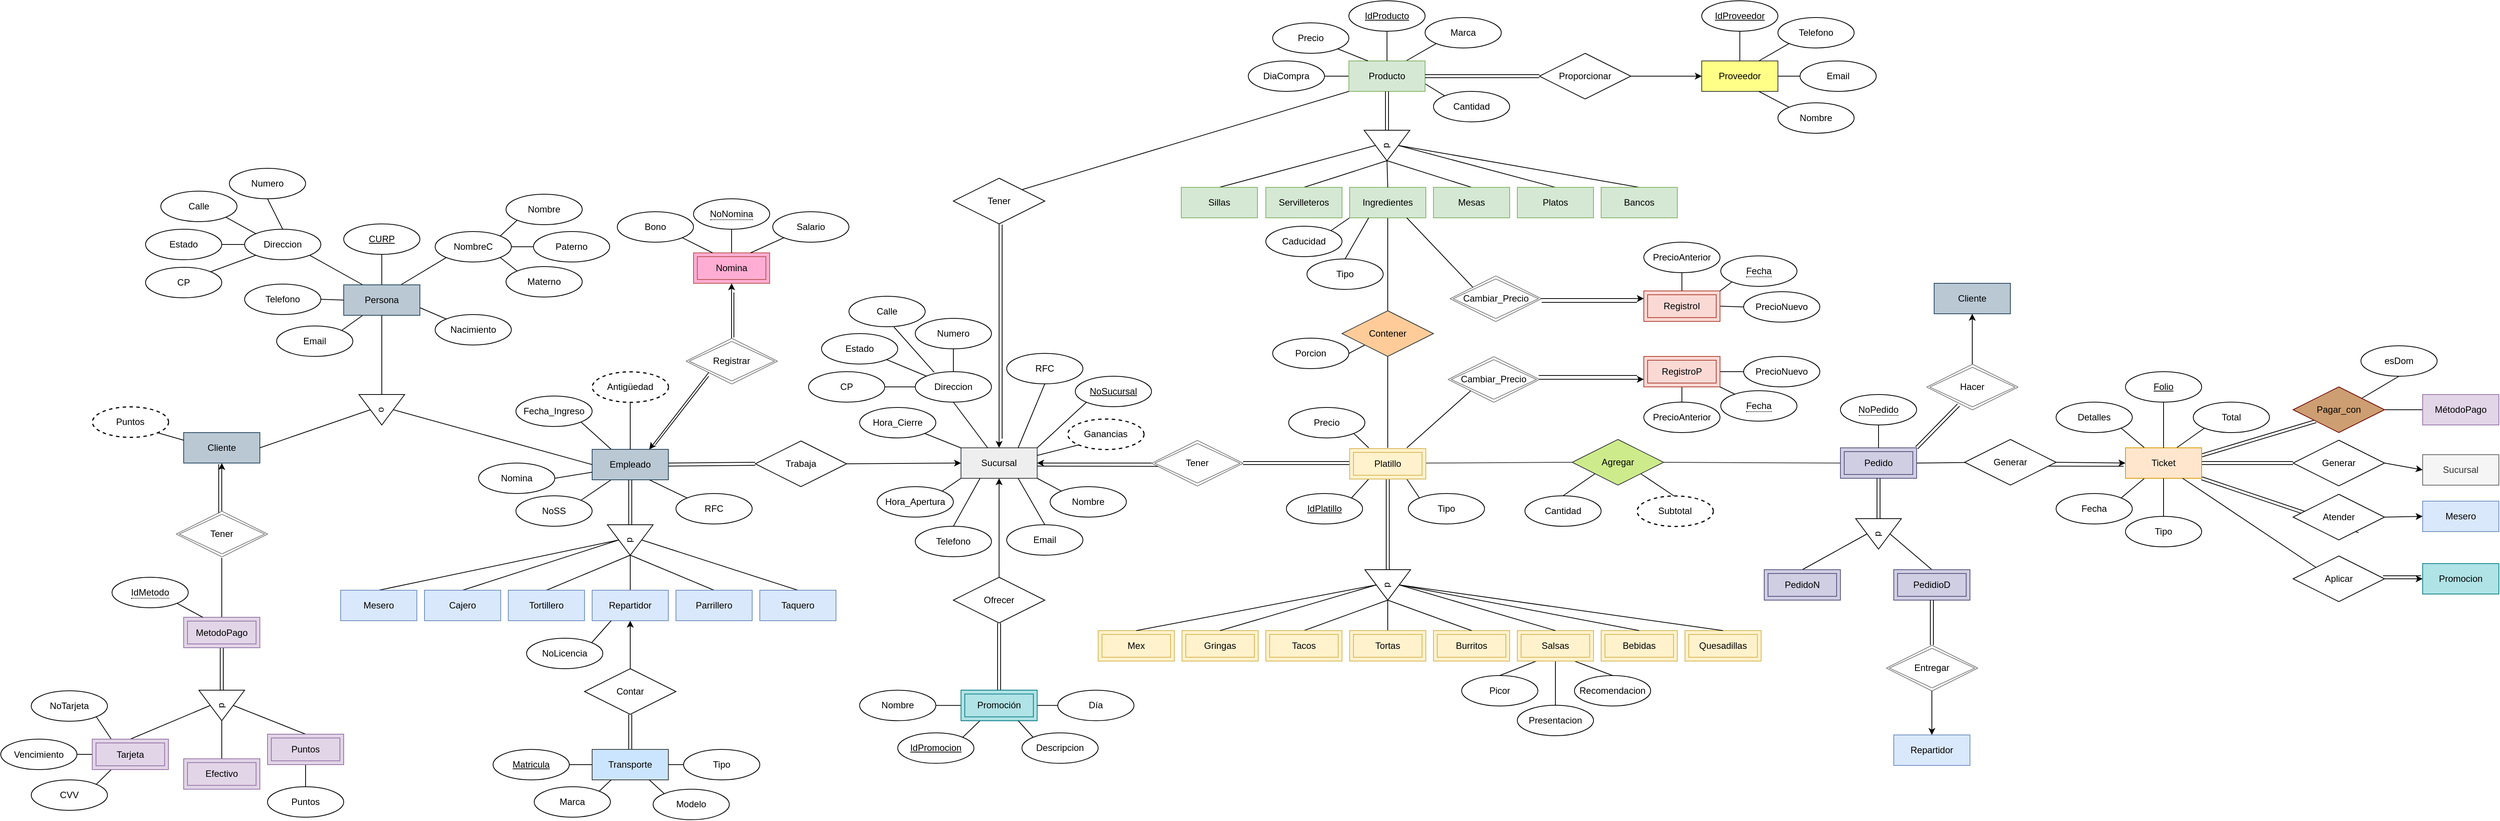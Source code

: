 <mxfile version="20.0.1" type="google"><diagram id="MK-kuRvAahNpBBsU3e0V" name="MER"><mxGraphModel dx="2568" dy="1561" grid="1" gridSize="10" guides="1" tooltips="1" connect="1" arrows="1" fold="1" page="1" pageScale="1" pageWidth="850" pageHeight="1100" background="none" math="0" shadow="0"><root><mxCell id="0"/><mxCell id="1" parent="0"/><mxCell id="JAnpVXJP8A5PgVdfBP1Z-115" style="edgeStyle=none;rounded=0;orthogonalLoop=1;jettySize=auto;html=1;exitX=0.5;exitY=1;exitDx=0;exitDy=0;entryX=0.5;entryY=0;entryDx=0;entryDy=0;startArrow=none;startFill=0;endArrow=classic;endFill=1;" parent="1" source="-FdZ0Mj1obG4hUfWWyW2-1" edge="1"><mxGeometry relative="1" as="geometry"/></mxCell><mxCell id="KwUMR_UEdm6-D1tHQyDq-41" style="edgeStyle=none;rounded=0;orthogonalLoop=1;jettySize=auto;html=1;exitX=1;exitY=0.75;exitDx=0;exitDy=0;entryX=0.083;entryY=0.672;entryDx=0;entryDy=0;entryPerimeter=0;startArrow=none;startFill=0;endArrow=none;endFill=0;" parent="1" edge="1"><mxGeometry relative="1" as="geometry"><mxPoint x="-277" y="-473" as="sourcePoint"/><mxPoint x="-117.04" y="-472.68" as="targetPoint"/></mxGeometry></mxCell><mxCell id="-FdZ0Mj1obG4hUfWWyW2-1" value="Sucursal" style="whiteSpace=wrap;html=1;align=center;hachureGap=4;strokeWidth=1;fontSize=12;fillColor=#eeeeee;strokeColor=#36393d;" parent="1" vertex="1"><mxGeometry x="-377" y="-497" width="100" height="40" as="geometry"/></mxCell><mxCell id="JAnpVXJP8A5PgVdfBP1Z-11" style="edgeStyle=none;rounded=0;orthogonalLoop=1;jettySize=auto;html=1;exitX=0.5;exitY=1;exitDx=0;exitDy=0;entryX=0;entryY=0.5;entryDx=0;entryDy=0;endArrow=none;endFill=0;shape=link;" parent="1" target="JAnpVXJP8A5PgVdfBP1Z-10" edge="1"><mxGeometry relative="1" as="geometry"><mxPoint x="183" y="-457" as="sourcePoint"/></mxGeometry></mxCell><mxCell id="-FdZ0Mj1obG4hUfWWyW2-13" value="" style="edgeStyle=none;curved=1;rounded=0;orthogonalLoop=1;jettySize=auto;html=1;fontSize=12;endArrow=none;endFill=0;startSize=14;endSize=14;sourcePerimeterSpacing=8;targetPerimeterSpacing=8;exitX=1;exitY=0.5;exitDx=0;exitDy=0;entryX=0;entryY=0.5;entryDx=0;entryDy=0;shape=link;" parent="1" edge="1"><mxGeometry relative="1" as="geometry"><mxPoint x="-7" y="-477" as="sourcePoint"/><mxPoint x="133" y="-477" as="targetPoint"/></mxGeometry></mxCell><mxCell id="KwUMR_UEdm6-D1tHQyDq-40" style="edgeStyle=none;rounded=0;orthogonalLoop=1;jettySize=auto;html=1;exitX=0;exitY=0.5;exitDx=0;exitDy=0;entryX=1;entryY=0.5;entryDx=0;entryDy=0;startArrow=none;startFill=0;endArrow=classic;endFill=1;" parent="1" target="-FdZ0Mj1obG4hUfWWyW2-1" edge="1"><mxGeometry relative="1" as="geometry"><mxPoint x="-127" y="-477" as="sourcePoint"/></mxGeometry></mxCell><mxCell id="-FdZ0Mj1obG4hUfWWyW2-35" style="edgeStyle=none;curved=1;rounded=0;orthogonalLoop=1;jettySize=auto;html=1;fontSize=12;endArrow=none;endFill=0;startSize=14;endSize=14;sourcePerimeterSpacing=8;targetPerimeterSpacing=8;entryX=1;entryY=0;entryDx=0;entryDy=0;exitX=0.25;exitY=1;exitDx=0;exitDy=0;" parent="1" source="-FdZ0Mj1obG4hUfWWyW2-22" target="-FdZ0Mj1obG4hUfWWyW2-29" edge="1"><mxGeometry relative="1" as="geometry"><mxPoint x="1241" y="-497" as="sourcePoint"/></mxGeometry></mxCell><mxCell id="-FdZ0Mj1obG4hUfWWyW2-38" style="edgeStyle=none;curved=1;rounded=0;orthogonalLoop=1;jettySize=auto;html=1;exitX=0.25;exitY=0;exitDx=0;exitDy=0;entryX=1;entryY=1;entryDx=0;entryDy=0;fontSize=12;endArrow=none;endFill=0;startSize=14;endSize=14;sourcePerimeterSpacing=8;targetPerimeterSpacing=8;" parent="1" source="-FdZ0Mj1obG4hUfWWyW2-22" target="-FdZ0Mj1obG4hUfWWyW2-31" edge="1"><mxGeometry relative="1" as="geometry"/></mxCell><mxCell id="-FdZ0Mj1obG4hUfWWyW2-39" style="edgeStyle=none;curved=1;rounded=0;orthogonalLoop=1;jettySize=auto;html=1;exitX=0.657;exitY=0.025;exitDx=0;exitDy=0;entryX=0;entryY=1;entryDx=0;entryDy=0;fontSize=12;endArrow=none;endFill=0;startSize=14;endSize=14;sourcePerimeterSpacing=8;targetPerimeterSpacing=8;exitPerimeter=0;" parent="1" source="-FdZ0Mj1obG4hUfWWyW2-22" target="-FdZ0Mj1obG4hUfWWyW2-34" edge="1"><mxGeometry relative="1" as="geometry"/></mxCell><mxCell id="JAnpVXJP8A5PgVdfBP1Z-114" style="edgeStyle=none;rounded=0;orthogonalLoop=1;jettySize=auto;html=1;exitX=0;exitY=0.5;exitDx=0;exitDy=0;entryX=1;entryY=0.5;entryDx=0;entryDy=0;startArrow=classic;startFill=1;endArrow=none;endFill=0;" parent="1" source="-FdZ0Mj1obG4hUfWWyW2-22" target="7QED6tlUelFY6Vy5qvyS-1" edge="1"><mxGeometry relative="1" as="geometry"/></mxCell><mxCell id="KwUMR_UEdm6-D1tHQyDq-7" style="edgeStyle=none;rounded=0;orthogonalLoop=1;jettySize=auto;html=1;endArrow=none;endFill=0;exitX=-0.024;exitY=0.63;exitDx=0;exitDy=0;exitPerimeter=0;" parent="1" edge="1"><mxGeometry relative="1" as="geometry"><mxPoint x="1031" y="-473" as="targetPoint"/><mxPoint x="1148.6" y="-472.8" as="sourcePoint"/></mxGeometry></mxCell><mxCell id="2Kta3z5aqvs4uuw_dKQg-4" style="edgeStyle=none;rounded=0;orthogonalLoop=1;jettySize=auto;html=1;exitX=1;exitY=0.5;exitDx=0;exitDy=0;entryX=0;entryY=0.5;entryDx=0;entryDy=0;endArrow=none;endFill=0;shape=link;" parent="1" source="-FdZ0Mj1obG4hUfWWyW2-22" target="2Kta3z5aqvs4uuw_dKQg-2" edge="1"><mxGeometry relative="1" as="geometry"/></mxCell><mxCell id="hdmeJCmWRKym1ifvqMrf-1" style="shape=link;rounded=0;orthogonalLoop=1;jettySize=auto;html=1;exitX=1;exitY=1;exitDx=0;exitDy=0;entryX=0;entryY=0;entryDx=0;entryDy=0;" parent="1" source="-FdZ0Mj1obG4hUfWWyW2-22" edge="1"><mxGeometry relative="1" as="geometry"/></mxCell><mxCell id="hdmeJCmWRKym1ifvqMrf-7" style="edgeStyle=none;rounded=0;orthogonalLoop=1;jettySize=auto;html=1;exitX=1;exitY=0.25;exitDx=0;exitDy=0;entryX=0;entryY=1;entryDx=0;entryDy=0;endArrow=none;endFill=0;shape=link;" parent="1" source="-FdZ0Mj1obG4hUfWWyW2-22" target="PGWvPhx_p3hdj4eznCo4-20" edge="1"><mxGeometry relative="1" as="geometry"/></mxCell><mxCell id="-FdZ0Mj1obG4hUfWWyW2-22" value="Ticket" style="whiteSpace=wrap;html=1;align=center;hachureGap=4;fontSize=12;strokeWidth=1;fillColor=#ffe6cc;strokeColor=#d79b00;" parent="1" vertex="1"><mxGeometry x="1151" y="-497" width="100" height="40" as="geometry"/></mxCell><mxCell id="-FdZ0Mj1obG4hUfWWyW2-28" style="edgeStyle=none;curved=1;rounded=0;orthogonalLoop=1;jettySize=auto;html=1;exitX=0.5;exitY=0;exitDx=0;exitDy=0;entryX=0.5;entryY=1;entryDx=0;entryDy=0;fontSize=12;endArrow=none;endFill=0;sourcePerimeterSpacing=8;targetPerimeterSpacing=8;" parent="1" source="d500JZvVVKe6OjHOlqZ2-1" target="-FdZ0Mj1obG4hUfWWyW2-22" edge="1"><mxGeometry relative="1" as="geometry"><mxPoint x="1201" y="-406.0" as="sourcePoint"/></mxGeometry></mxCell><mxCell id="-FdZ0Mj1obG4hUfWWyW2-29" value="Fecha" style="ellipse;whiteSpace=wrap;html=1;align=center;hachureGap=4;strokeWidth=1;fontSize=12;" parent="1" vertex="1"><mxGeometry x="1060" y="-437" width="100" height="40" as="geometry"/></mxCell><mxCell id="-FdZ0Mj1obG4hUfWWyW2-34" value="Total" style="ellipse;whiteSpace=wrap;html=1;align=center;hachureGap=4;strokeWidth=1;fontSize=12;" parent="1" vertex="1"><mxGeometry x="1240" y="-557" width="100" height="40" as="geometry"/></mxCell><mxCell id="-FdZ0Mj1obG4hUfWWyW2-60" style="edgeStyle=none;curved=1;rounded=0;orthogonalLoop=1;jettySize=auto;html=1;exitX=0.5;exitY=1;exitDx=0;exitDy=0;entryX=0;entryY=0.5;entryDx=0;entryDy=0;fontSize=12;endArrow=none;endFill=0;sourcePerimeterSpacing=8;targetPerimeterSpacing=8;shape=link;" parent="1" source="-FdZ0Mj1obG4hUfWWyW2-41" target="-FdZ0Mj1obG4hUfWWyW2-59" edge="1"><mxGeometry relative="1" as="geometry"/></mxCell><mxCell id="-FdZ0Mj1obG4hUfWWyW2-67" style="edgeStyle=none;curved=1;rounded=0;orthogonalLoop=1;jettySize=auto;html=1;exitX=0.75;exitY=1;exitDx=0;exitDy=0;entryX=0;entryY=0;entryDx=0;entryDy=0;fontSize=12;endArrow=none;endFill=0;startSize=14;endSize=14;sourcePerimeterSpacing=8;targetPerimeterSpacing=8;" parent="1" source="-FdZ0Mj1obG4hUfWWyW2-41" target="-FdZ0Mj1obG4hUfWWyW2-46" edge="1"><mxGeometry relative="1" as="geometry"/></mxCell><mxCell id="-FdZ0Mj1obG4hUfWWyW2-68" style="edgeStyle=none;curved=1;rounded=0;orthogonalLoop=1;jettySize=auto;html=1;exitX=0;exitY=0.5;exitDx=0;exitDy=0;entryX=1;entryY=0.5;entryDx=0;entryDy=0;fontSize=12;endArrow=none;endFill=0;startSize=14;endSize=14;sourcePerimeterSpacing=8;targetPerimeterSpacing=8;" parent="1" source="JAnpVXJP8A5PgVdfBP1Z-53" target="-FdZ0Mj1obG4hUfWWyW2-50" edge="1"><mxGeometry relative="1" as="geometry"/></mxCell><mxCell id="-FdZ0Mj1obG4hUfWWyW2-69" style="edgeStyle=none;curved=1;rounded=0;orthogonalLoop=1;jettySize=auto;html=1;exitX=0.25;exitY=1;exitDx=0;exitDy=0;entryX=1;entryY=0;entryDx=0;entryDy=0;fontSize=12;endArrow=none;endFill=0;startSize=14;endSize=14;sourcePerimeterSpacing=8;targetPerimeterSpacing=8;" parent="1" source="JAnpVXJP8A5PgVdfBP1Z-53" target="-FdZ0Mj1obG4hUfWWyW2-48" edge="1"><mxGeometry relative="1" as="geometry"/></mxCell><mxCell id="-FdZ0Mj1obG4hUfWWyW2-71" style="edgeStyle=none;curved=1;rounded=0;orthogonalLoop=1;jettySize=auto;html=1;exitX=0.25;exitY=0;exitDx=0;exitDy=0;entryX=1;entryY=1;entryDx=0;entryDy=0;fontSize=12;endArrow=none;endFill=0;startSize=14;endSize=14;sourcePerimeterSpacing=8;targetPerimeterSpacing=8;" parent="1" source="-FdZ0Mj1obG4hUfWWyW2-41" target="-FdZ0Mj1obG4hUfWWyW2-45" edge="1"><mxGeometry relative="1" as="geometry"/></mxCell><mxCell id="-FdZ0Mj1obG4hUfWWyW2-72" style="edgeStyle=none;curved=1;rounded=0;orthogonalLoop=1;jettySize=auto;html=1;exitX=0.25;exitY=1;exitDx=0;exitDy=0;entryX=1;entryY=0;entryDx=0;entryDy=0;fontSize=12;endArrow=none;endFill=0;startSize=14;endSize=14;sourcePerimeterSpacing=8;targetPerimeterSpacing=8;" parent="1" source="-FdZ0Mj1obG4hUfWWyW2-41" target="-FdZ0Mj1obG4hUfWWyW2-49" edge="1"><mxGeometry relative="1" as="geometry"/></mxCell><mxCell id="-FdZ0Mj1obG4hUfWWyW2-73" style="edgeStyle=none;curved=1;rounded=0;orthogonalLoop=1;jettySize=auto;html=1;exitX=1;exitY=0.75;exitDx=0;exitDy=0;entryX=0;entryY=0;entryDx=0;entryDy=0;fontSize=12;endArrow=none;endFill=0;startSize=14;endSize=14;sourcePerimeterSpacing=8;targetPerimeterSpacing=8;" parent="1" source="JAnpVXJP8A5PgVdfBP1Z-53" target="-FdZ0Mj1obG4hUfWWyW2-43" edge="1"><mxGeometry relative="1" as="geometry"/></mxCell><mxCell id="HpQcNRID2jgEH_IT3_cK-8" style="edgeStyle=none;rounded=0;orthogonalLoop=1;jettySize=auto;html=1;exitX=1;exitY=0.5;exitDx=0;exitDy=0;entryX=0;entryY=0.5;entryDx=0;entryDy=0;endArrow=none;endFill=0;shape=link;" parent="1" source="-FdZ0Mj1obG4hUfWWyW2-41" target="HpQcNRID2jgEH_IT3_cK-7" edge="1"><mxGeometry relative="1" as="geometry"><mxPoint x="-647" y="-471" as="targetPoint"/></mxGeometry></mxCell><mxCell id="-FdZ0Mj1obG4hUfWWyW2-41" value="Empleado" style="whiteSpace=wrap;html=1;align=center;hachureGap=4;fontSize=12;strokeWidth=1;fillColor=#bac8d3;strokeColor=#23445d;" parent="1" vertex="1"><mxGeometry x="-861" y="-495" width="100" height="40" as="geometry"/></mxCell><mxCell id="-FdZ0Mj1obG4hUfWWyW2-43" value="Nacimiento" style="ellipse;whiteSpace=wrap;html=1;align=center;hachureGap=4;strokeWidth=1;fontSize=12;" parent="1" vertex="1"><mxGeometry x="-1067" y="-672" width="100" height="40" as="geometry"/></mxCell><mxCell id="-FdZ0Mj1obG4hUfWWyW2-45" value="Fecha_Ingreso" style="ellipse;whiteSpace=wrap;html=1;align=center;hachureGap=4;strokeWidth=1;fontSize=12;" parent="1" vertex="1"><mxGeometry x="-961" y="-565" width="100" height="40" as="geometry"/></mxCell><mxCell id="-FdZ0Mj1obG4hUfWWyW2-46" value="RFC" style="ellipse;whiteSpace=wrap;html=1;align=center;hachureGap=4;strokeWidth=1;fontSize=12;fontStyle=0" parent="1" vertex="1"><mxGeometry x="-751" y="-437" width="100" height="40" as="geometry"/></mxCell><mxCell id="-FdZ0Mj1obG4hUfWWyW2-48" value="Email" style="ellipse;whiteSpace=wrap;html=1;align=center;hachureGap=4;strokeWidth=1;fontSize=12;" parent="1" vertex="1"><mxGeometry x="-1275" y="-657" width="100" height="40" as="geometry"/></mxCell><mxCell id="-FdZ0Mj1obG4hUfWWyW2-49" value="NoSS" style="ellipse;whiteSpace=wrap;html=1;align=center;hachureGap=4;strokeWidth=1;fontSize=12;" parent="1" vertex="1"><mxGeometry x="-961" y="-434" width="100" height="40" as="geometry"/></mxCell><mxCell id="-FdZ0Mj1obG4hUfWWyW2-50" value="Telefono" style="ellipse;whiteSpace=wrap;html=1;align=center;hachureGap=4;strokeWidth=1;fontSize=12;" parent="1" vertex="1"><mxGeometry x="-1317" y="-712" width="100" height="40" as="geometry"/></mxCell><mxCell id="yKhYFcp5TfpNhFa7AgEm-6" style="rounded=0;orthogonalLoop=1;jettySize=auto;html=1;exitX=1;exitY=0.5;exitDx=0;exitDy=0;entryX=0.5;entryY=0;entryDx=0;entryDy=0;endArrow=none;endFill=0;" parent="1" source="-FdZ0Mj1obG4hUfWWyW2-59" target="yKhYFcp5TfpNhFa7AgEm-4" edge="1"><mxGeometry relative="1" as="geometry"/></mxCell><mxCell id="yKhYFcp5TfpNhFa7AgEm-7" style="edgeStyle=none;rounded=0;orthogonalLoop=1;jettySize=auto;html=1;exitX=1;exitY=0.5;exitDx=0;exitDy=0;entryX=0.5;entryY=0;entryDx=0;entryDy=0;endArrow=none;endFill=0;" parent="1" source="-FdZ0Mj1obG4hUfWWyW2-59" target="yKhYFcp5TfpNhFa7AgEm-5" edge="1"><mxGeometry relative="1" as="geometry"/></mxCell><mxCell id="yKhYFcp5TfpNhFa7AgEm-8" style="edgeStyle=none;rounded=0;orthogonalLoop=1;jettySize=auto;html=1;exitX=0.5;exitY=0;exitDx=0;exitDy=0;entryX=0.5;entryY=0;entryDx=0;entryDy=0;endArrow=none;endFill=0;" parent="1" source="-FdZ0Mj1obG4hUfWWyW2-59" target="yKhYFcp5TfpNhFa7AgEm-1" edge="1"><mxGeometry relative="1" as="geometry"/></mxCell><mxCell id="yKhYFcp5TfpNhFa7AgEm-9" style="edgeStyle=none;rounded=0;orthogonalLoop=1;jettySize=auto;html=1;exitX=0.5;exitY=1;exitDx=0;exitDy=0;entryX=0.5;entryY=0;entryDx=0;entryDy=0;endArrow=none;endFill=0;" parent="1" source="-FdZ0Mj1obG4hUfWWyW2-59" target="yKhYFcp5TfpNhFa7AgEm-2" edge="1"><mxGeometry relative="1" as="geometry"/></mxCell><mxCell id="yKhYFcp5TfpNhFa7AgEm-10" style="edgeStyle=none;rounded=0;orthogonalLoop=1;jettySize=auto;html=1;exitX=0.5;exitY=1;exitDx=0;exitDy=0;entryX=0.5;entryY=0;entryDx=0;entryDy=0;endArrow=none;endFill=0;" parent="1" source="-FdZ0Mj1obG4hUfWWyW2-59" target="yKhYFcp5TfpNhFa7AgEm-3" edge="1"><mxGeometry relative="1" as="geometry"/></mxCell><mxCell id="-FdZ0Mj1obG4hUfWWyW2-59" value="d" style="triangle;whiteSpace=wrap;html=1;hachureGap=4;fontSize=12;strokeWidth=1;rotation=90;" parent="1" vertex="1"><mxGeometry x="-831" y="-406" width="40" height="60" as="geometry"/></mxCell><mxCell id="-FdZ0Mj1obG4hUfWWyW2-75" style="edgeStyle=none;curved=1;rounded=0;orthogonalLoop=1;jettySize=auto;html=1;exitX=0.5;exitY=0;exitDx=0;exitDy=0;entryX=1;entryY=0.5;entryDx=0;entryDy=0;fontSize=12;endArrow=none;endFill=0;startSize=14;endSize=14;sourcePerimeterSpacing=8;targetPerimeterSpacing=8;" parent="1" source="-FdZ0Mj1obG4hUfWWyW2-74" target="-FdZ0Mj1obG4hUfWWyW2-59" edge="1"><mxGeometry relative="1" as="geometry"><mxPoint x="-1146" y="-335" as="sourcePoint"/></mxGeometry></mxCell><mxCell id="-FdZ0Mj1obG4hUfWWyW2-79" style="edgeStyle=none;curved=1;rounded=0;orthogonalLoop=1;jettySize=auto;html=1;exitX=0.5;exitY=1;exitDx=0;exitDy=0;entryX=0.5;entryY=0;entryDx=0;entryDy=0;fontSize=12;endArrow=none;endFill=0;sourcePerimeterSpacing=8;targetPerimeterSpacing=8;startArrow=classic;startFill=1;" parent="1" source="-FdZ0Mj1obG4hUfWWyW2-74" target="-FdZ0Mj1obG4hUfWWyW2-78" edge="1"><mxGeometry relative="1" as="geometry"><mxPoint x="-811" y="-255" as="sourcePoint"/></mxGeometry></mxCell><mxCell id="-FdZ0Mj1obG4hUfWWyW2-74" value="Repartidor" style="whiteSpace=wrap;html=1;align=center;hachureGap=4;fontSize=12;strokeWidth=1;fillColor=#dae8fc;strokeColor=#6c8ebf;" parent="1" vertex="1"><mxGeometry x="-861" y="-310" width="100" height="40" as="geometry"/></mxCell><mxCell id="-FdZ0Mj1obG4hUfWWyW2-81" style="edgeStyle=none;curved=1;rounded=0;orthogonalLoop=1;jettySize=auto;html=1;exitX=0.5;exitY=1;exitDx=0;exitDy=0;entryX=0.5;entryY=0;entryDx=0;entryDy=0;fontSize=12;endArrow=none;endFill=0;sourcePerimeterSpacing=8;targetPerimeterSpacing=8;shape=link;" parent="1" source="-FdZ0Mj1obG4hUfWWyW2-78" target="-FdZ0Mj1obG4hUfWWyW2-80" edge="1"><mxGeometry relative="1" as="geometry"/></mxCell><mxCell id="-FdZ0Mj1obG4hUfWWyW2-78" value="Contar" style="shape=rhombus;perimeter=rhombusPerimeter;whiteSpace=wrap;html=1;align=center;hachureGap=4;fontSize=12;strokeWidth=1;" parent="1" vertex="1"><mxGeometry x="-871" y="-207" width="120" height="60" as="geometry"/></mxCell><mxCell id="-FdZ0Mj1obG4hUfWWyW2-80" value="Transporte" style="whiteSpace=wrap;html=1;align=center;hachureGap=4;fontSize=12;strokeWidth=1;fillColor=#cce5ff;strokeColor=#36393d;" parent="1" vertex="1"><mxGeometry x="-861" y="-101" width="100" height="40" as="geometry"/></mxCell><mxCell id="-FdZ0Mj1obG4hUfWWyW2-83" style="edgeStyle=none;curved=1;rounded=0;orthogonalLoop=1;jettySize=auto;html=1;exitX=1;exitY=0;exitDx=0;exitDy=0;entryX=0.25;entryY=1;entryDx=0;entryDy=0;fontSize=12;endArrow=none;endFill=0;startSize=14;endSize=14;sourcePerimeterSpacing=8;targetPerimeterSpacing=8;" parent="1" source="-FdZ0Mj1obG4hUfWWyW2-82" target="-FdZ0Mj1obG4hUfWWyW2-74" edge="1"><mxGeometry relative="1" as="geometry"/></mxCell><mxCell id="-FdZ0Mj1obG4hUfWWyW2-82" value="NoLicencia" style="ellipse;whiteSpace=wrap;html=1;align=center;hachureGap=4;fontSize=12;strokeWidth=1;" parent="1" vertex="1"><mxGeometry x="-947" y="-247" width="100" height="40" as="geometry"/></mxCell><mxCell id="-FdZ0Mj1obG4hUfWWyW2-86" style="edgeStyle=none;curved=1;rounded=0;orthogonalLoop=1;jettySize=auto;html=1;exitX=1;exitY=0;exitDx=0;exitDy=0;entryX=0.25;entryY=1;entryDx=0;entryDy=0;fontSize=12;endArrow=none;endFill=0;startSize=14;endSize=14;sourcePerimeterSpacing=8;targetPerimeterSpacing=8;" parent="1" source="-FdZ0Mj1obG4hUfWWyW2-85" target="-FdZ0Mj1obG4hUfWWyW2-80" edge="1"><mxGeometry relative="1" as="geometry"/></mxCell><mxCell id="-FdZ0Mj1obG4hUfWWyW2-85" value="Marca" style="ellipse;whiteSpace=wrap;html=1;align=center;hachureGap=4;fontSize=12;strokeWidth=1;" parent="1" vertex="1"><mxGeometry x="-937" y="-52" width="100" height="40" as="geometry"/></mxCell><mxCell id="-FdZ0Mj1obG4hUfWWyW2-88" style="edgeStyle=none;curved=1;rounded=0;orthogonalLoop=1;jettySize=auto;html=1;exitX=0;exitY=0.5;exitDx=0;exitDy=0;entryX=1;entryY=0.5;entryDx=0;entryDy=0;fontSize=12;endArrow=none;endFill=0;startSize=14;endSize=14;sourcePerimeterSpacing=8;targetPerimeterSpacing=8;" parent="1" source="-FdZ0Mj1obG4hUfWWyW2-87" target="-FdZ0Mj1obG4hUfWWyW2-80" edge="1"><mxGeometry relative="1" as="geometry"/></mxCell><mxCell id="-FdZ0Mj1obG4hUfWWyW2-87" value="Tipo" style="ellipse;whiteSpace=wrap;html=1;align=center;hachureGap=4;fontSize=12;strokeWidth=1;" parent="1" vertex="1"><mxGeometry x="-741" y="-101" width="100" height="40" as="geometry"/></mxCell><mxCell id="-FdZ0Mj1obG4hUfWWyW2-90" style="edgeStyle=none;curved=1;rounded=0;orthogonalLoop=1;jettySize=auto;html=1;exitX=0;exitY=0;exitDx=0;exitDy=0;entryX=0.75;entryY=1;entryDx=0;entryDy=0;fontSize=12;endArrow=none;endFill=0;startSize=14;endSize=14;sourcePerimeterSpacing=8;targetPerimeterSpacing=8;" parent="1" source="-FdZ0Mj1obG4hUfWWyW2-89" target="-FdZ0Mj1obG4hUfWWyW2-80" edge="1"><mxGeometry relative="1" as="geometry"/></mxCell><mxCell id="-FdZ0Mj1obG4hUfWWyW2-89" value="Modelo" style="ellipse;whiteSpace=wrap;html=1;align=center;hachureGap=4;fontSize=12;strokeWidth=1;" parent="1" vertex="1"><mxGeometry x="-781" y="-48.74" width="100" height="40" as="geometry"/></mxCell><mxCell id="-FdZ0Mj1obG4hUfWWyW2-101" style="edgeStyle=none;curved=1;rounded=0;orthogonalLoop=1;jettySize=auto;html=1;exitX=0.5;exitY=1;exitDx=0;exitDy=0;entryX=0.5;entryY=0;entryDx=0;entryDy=0;fontSize=12;endArrow=none;endFill=0;startSize=14;endSize=14;sourcePerimeterSpacing=8;targetPerimeterSpacing=8;" parent="1" edge="1"><mxGeometry relative="1" as="geometry"><mxPoint x="-510" y="-330" as="targetPoint"/></mxGeometry></mxCell><mxCell id="-FdZ0Mj1obG4hUfWWyW2-103" style="edgeStyle=none;curved=1;rounded=0;orthogonalLoop=1;jettySize=auto;html=1;exitX=1;exitY=0.5;exitDx=0;exitDy=0;entryX=0;entryY=0.5;entryDx=0;entryDy=0;fontSize=12;endArrow=none;endFill=0;startSize=14;endSize=14;sourcePerimeterSpacing=8;targetPerimeterSpacing=8;" parent="1" edge="1"><mxGeometry relative="1" as="geometry"><mxPoint x="-560" y="-310" as="targetPoint"/></mxGeometry></mxCell><mxCell id="-FdZ0Mj1obG4hUfWWyW2-104" style="edgeStyle=none;curved=1;rounded=0;orthogonalLoop=1;jettySize=auto;html=1;exitX=1;exitY=0;exitDx=0;exitDy=0;entryX=0;entryY=1;entryDx=0;entryDy=0;fontSize=12;endArrow=none;endFill=0;startSize=14;endSize=14;sourcePerimeterSpacing=8;targetPerimeterSpacing=8;" parent="1" edge="1"><mxGeometry relative="1" as="geometry"><mxPoint x="-545.117" y="-295.763" as="targetPoint"/></mxGeometry></mxCell><mxCell id="-FdZ0Mj1obG4hUfWWyW2-105" style="edgeStyle=none;curved=1;rounded=0;orthogonalLoop=1;jettySize=auto;html=1;exitX=0.75;exitY=0;exitDx=0;exitDy=0;entryX=0;entryY=1;entryDx=0;entryDy=0;fontSize=12;endArrow=none;endFill=0;startSize=14;endSize=14;sourcePerimeterSpacing=8;targetPerimeterSpacing=8;" parent="1" source="JAnpVXJP8A5PgVdfBP1Z-53" target="-FdZ0Mj1obG4hUfWWyW2-115" edge="1"><mxGeometry relative="1" as="geometry"><mxPoint x="-1057" y="-731" as="sourcePoint"/></mxGeometry></mxCell><mxCell id="-FdZ0Mj1obG4hUfWWyW2-106" style="edgeStyle=none;curved=1;rounded=0;orthogonalLoop=1;jettySize=auto;html=1;exitX=0.5;exitY=0;exitDx=0;exitDy=0;entryX=0.5;entryY=1;entryDx=0;entryDy=0;fontSize=12;endArrow=none;endFill=0;startSize=14;endSize=14;sourcePerimeterSpacing=8;targetPerimeterSpacing=8;" parent="1" source="JAnpVXJP8A5PgVdfBP1Z-53" target="-FdZ0Mj1obG4hUfWWyW2-119" edge="1"><mxGeometry relative="1" as="geometry"/></mxCell><mxCell id="-FdZ0Mj1obG4hUfWWyW2-109" style="edgeStyle=none;curved=1;rounded=0;orthogonalLoop=1;jettySize=auto;html=1;exitX=0.25;exitY=0;exitDx=0;exitDy=0;entryX=1;entryY=1;entryDx=0;entryDy=0;fontSize=12;endArrow=none;endFill=0;startSize=14;endSize=14;sourcePerimeterSpacing=8;targetPerimeterSpacing=8;" parent="1" source="JAnpVXJP8A5PgVdfBP1Z-53" target="-FdZ0Mj1obG4hUfWWyW2-117" edge="1"><mxGeometry relative="1" as="geometry"/></mxCell><mxCell id="-FdZ0Mj1obG4hUfWWyW2-113" value="Cliente" style="whiteSpace=wrap;html=1;align=center;hachureGap=4;fontSize=12;strokeWidth=1;fillColor=#bac8d3;strokeColor=#23445d;" parent="1" vertex="1"><mxGeometry x="-1397" y="-517" width="100" height="40" as="geometry"/></mxCell><mxCell id="-FdZ0Mj1obG4hUfWWyW2-114" style="edgeStyle=none;curved=1;rounded=0;orthogonalLoop=1;jettySize=auto;html=1;exitX=1;exitY=0;exitDx=0;exitDy=0;entryX=0;entryY=1;entryDx=0;entryDy=0;fontSize=12;endArrow=none;endFill=0;startSize=14;endSize=14;sourcePerimeterSpacing=8;targetPerimeterSpacing=8;" parent="1" source="-FdZ0Mj1obG4hUfWWyW2-115" target="-FdZ0Mj1obG4hUfWWyW2-123" edge="1"><mxGeometry relative="1" as="geometry"/></mxCell><mxCell id="-FdZ0Mj1obG4hUfWWyW2-115" value="NombreC" style="ellipse;whiteSpace=wrap;html=1;align=center;hachureGap=4;fontSize=12;strokeWidth=1;" parent="1" vertex="1"><mxGeometry x="-1067" y="-781" width="100" height="40" as="geometry"/></mxCell><mxCell id="-FdZ0Mj1obG4hUfWWyW2-117" value="Direccion" style="ellipse;whiteSpace=wrap;html=1;align=center;hachureGap=4;strokeWidth=1;fontSize=12;" parent="1" vertex="1"><mxGeometry x="-1317" y="-784" width="100" height="40" as="geometry"/></mxCell><mxCell id="-FdZ0Mj1obG4hUfWWyW2-119" value="&lt;u&gt;CURP&lt;/u&gt;" style="ellipse;whiteSpace=wrap;html=1;align=center;hachureGap=4;strokeWidth=1;fontSize=12;" parent="1" vertex="1"><mxGeometry x="-1187" y="-791" width="100" height="40" as="geometry"/></mxCell><mxCell id="-FdZ0Mj1obG4hUfWWyW2-123" value="Nombre" style="ellipse;whiteSpace=wrap;html=1;align=center;hachureGap=4;fontSize=12;strokeWidth=1;" parent="1" vertex="1"><mxGeometry x="-974" y="-830" width="100" height="40" as="geometry"/></mxCell><mxCell id="-FdZ0Mj1obG4hUfWWyW2-124" style="edgeStyle=none;curved=1;rounded=0;orthogonalLoop=1;jettySize=auto;html=1;exitX=0;exitY=0.5;exitDx=0;exitDy=0;entryX=1;entryY=0.5;entryDx=0;entryDy=0;fontSize=12;endArrow=none;endFill=0;startSize=14;endSize=14;sourcePerimeterSpacing=8;targetPerimeterSpacing=8;" parent="1" source="-FdZ0Mj1obG4hUfWWyW2-125" target="-FdZ0Mj1obG4hUfWWyW2-115" edge="1"><mxGeometry relative="1" as="geometry"/></mxCell><mxCell id="-FdZ0Mj1obG4hUfWWyW2-125" value="Paterno" style="ellipse;whiteSpace=wrap;html=1;align=center;hachureGap=4;fontSize=12;strokeWidth=1;" parent="1" vertex="1"><mxGeometry x="-938" y="-781" width="100" height="40" as="geometry"/></mxCell><mxCell id="-FdZ0Mj1obG4hUfWWyW2-126" style="edgeStyle=none;curved=1;rounded=0;orthogonalLoop=1;jettySize=auto;html=1;exitX=0;exitY=0;exitDx=0;exitDy=0;fontSize=12;endArrow=none;endFill=0;startSize=14;endSize=14;sourcePerimeterSpacing=8;targetPerimeterSpacing=8;entryX=1;entryY=1;entryDx=0;entryDy=0;" parent="1" source="-FdZ0Mj1obG4hUfWWyW2-135" target="-FdZ0Mj1obG4hUfWWyW2-115" edge="1"><mxGeometry relative="1" as="geometry"><mxPoint x="-939.117" y="-753.237" as="sourcePoint"/></mxGeometry></mxCell><mxCell id="-FdZ0Mj1obG4hUfWWyW2-127" style="edgeStyle=none;curved=1;rounded=0;orthogonalLoop=1;jettySize=auto;html=1;exitX=0.5;exitY=1;exitDx=0;exitDy=0;entryX=0.5;entryY=0;entryDx=0;entryDy=0;fontSize=12;endArrow=none;endFill=0;startSize=14;endSize=14;sourcePerimeterSpacing=8;targetPerimeterSpacing=8;" parent="1" source="-FdZ0Mj1obG4hUfWWyW2-128" target="-FdZ0Mj1obG4hUfWWyW2-117" edge="1"><mxGeometry relative="1" as="geometry"/></mxCell><mxCell id="-FdZ0Mj1obG4hUfWWyW2-128" value="Numero" style="ellipse;whiteSpace=wrap;html=1;align=center;hachureGap=4;fontSize=12;strokeWidth=1;" parent="1" vertex="1"><mxGeometry x="-1337" y="-864" width="100" height="40" as="geometry"/></mxCell><mxCell id="-FdZ0Mj1obG4hUfWWyW2-129" style="edgeStyle=none;curved=1;rounded=0;orthogonalLoop=1;jettySize=auto;html=1;exitX=1;exitY=0.5;exitDx=0;exitDy=0;entryX=0;entryY=0.5;entryDx=0;entryDy=0;fontSize=12;endArrow=none;endFill=0;startSize=14;endSize=14;sourcePerimeterSpacing=8;targetPerimeterSpacing=8;" parent="1" source="-FdZ0Mj1obG4hUfWWyW2-130" target="-FdZ0Mj1obG4hUfWWyW2-117" edge="1"><mxGeometry relative="1" as="geometry"/></mxCell><mxCell id="-FdZ0Mj1obG4hUfWWyW2-130" value="Estado" style="ellipse;whiteSpace=wrap;html=1;align=center;hachureGap=4;fontSize=12;strokeWidth=1;" parent="1" vertex="1"><mxGeometry x="-1447" y="-784" width="100" height="40" as="geometry"/></mxCell><mxCell id="-FdZ0Mj1obG4hUfWWyW2-131" style="edgeStyle=none;curved=1;rounded=0;orthogonalLoop=1;jettySize=auto;html=1;exitX=1;exitY=0;exitDx=0;exitDy=0;entryX=0;entryY=1;entryDx=0;entryDy=0;fontSize=12;endArrow=none;endFill=0;startSize=14;endSize=14;sourcePerimeterSpacing=8;targetPerimeterSpacing=8;" parent="1" source="-FdZ0Mj1obG4hUfWWyW2-132" target="-FdZ0Mj1obG4hUfWWyW2-117" edge="1"><mxGeometry relative="1" as="geometry"/></mxCell><mxCell id="-FdZ0Mj1obG4hUfWWyW2-132" value="CP" style="ellipse;whiteSpace=wrap;html=1;align=center;hachureGap=4;fontSize=12;strokeWidth=1;" parent="1" vertex="1"><mxGeometry x="-1447" y="-734" width="100" height="40" as="geometry"/></mxCell><mxCell id="-FdZ0Mj1obG4hUfWWyW2-133" style="edgeStyle=none;curved=1;rounded=0;orthogonalLoop=1;jettySize=auto;html=1;exitX=1;exitY=1;exitDx=0;exitDy=0;entryX=0;entryY=0;entryDx=0;entryDy=0;fontSize=12;endArrow=none;endFill=0;startSize=14;endSize=14;sourcePerimeterSpacing=8;targetPerimeterSpacing=8;" parent="1" source="-FdZ0Mj1obG4hUfWWyW2-134" target="-FdZ0Mj1obG4hUfWWyW2-117" edge="1"><mxGeometry relative="1" as="geometry"/></mxCell><mxCell id="-FdZ0Mj1obG4hUfWWyW2-134" value="Calle" style="ellipse;whiteSpace=wrap;html=1;align=center;hachureGap=4;fontSize=12;strokeWidth=1;" parent="1" vertex="1"><mxGeometry x="-1427" y="-834" width="100" height="40" as="geometry"/></mxCell><mxCell id="-FdZ0Mj1obG4hUfWWyW2-135" value="Materno" style="ellipse;whiteSpace=wrap;html=1;align=center;hachureGap=4;fontSize=12;strokeWidth=1;" parent="1" vertex="1"><mxGeometry x="-974" y="-735" width="100" height="40" as="geometry"/></mxCell><mxCell id="YK3NaDv1d-TIItCUHQ7H-5" style="edgeStyle=none;rounded=0;orthogonalLoop=1;jettySize=auto;html=1;endArrow=none;endFill=0;entryX=0;entryY=1;entryDx=0;entryDy=0;exitX=1;exitY=0.5;exitDx=0;exitDy=0;" parent="1" source="-FdZ0Mj1obG4hUfWWyW2-136" target="JAnpVXJP8A5PgVdfBP1Z-35" edge="1"><mxGeometry relative="1" as="geometry"><mxPoint x="123" y="-589" as="sourcePoint"/><mxPoint x="63" y="-599" as="targetPoint"/></mxGeometry></mxCell><mxCell id="-FdZ0Mj1obG4hUfWWyW2-136" value="Porcion" style="ellipse;whiteSpace=wrap;html=1;align=center;hachureGap=4;fontSize=12;strokeWidth=1;" parent="1" vertex="1"><mxGeometry x="32" y="-641" width="100" height="40" as="geometry"/></mxCell><mxCell id="-FdZ0Mj1obG4hUfWWyW2-137" value="Promocion" style="whiteSpace=wrap;html=1;align=center;hachureGap=4;fontSize=12;strokeWidth=1;fillColor=#b0e3e6;strokeColor=#0e8088;" parent="1" vertex="1"><mxGeometry x="-377" y="-178.74" width="100" height="40" as="geometry"/></mxCell><mxCell id="JAnpVXJP8A5PgVdfBP1Z-20" style="edgeStyle=none;rounded=0;orthogonalLoop=1;jettySize=auto;html=1;exitX=0.5;exitY=0;exitDx=0;exitDy=0;entryX=0.25;entryY=1;entryDx=0;entryDy=0;endArrow=none;endFill=0;" parent="1" source="-FdZ0Mj1obG4hUfWWyW2-148" target="JAnpVXJP8A5PgVdfBP1Z-2" edge="1"><mxGeometry relative="1" as="geometry"/></mxCell><mxCell id="-FdZ0Mj1obG4hUfWWyW2-148" value="Picor" style="ellipse;whiteSpace=wrap;html=1;align=center;hachureGap=4;fontSize=12;strokeWidth=1;" parent="1" vertex="1"><mxGeometry x="280" y="-198" width="100" height="40" as="geometry"/></mxCell><mxCell id="JAnpVXJP8A5PgVdfBP1Z-21" style="edgeStyle=none;rounded=0;orthogonalLoop=1;jettySize=auto;html=1;exitX=0.5;exitY=0;exitDx=0;exitDy=0;entryX=0.75;entryY=1;entryDx=0;entryDy=0;endArrow=none;endFill=0;" parent="1" source="-FdZ0Mj1obG4hUfWWyW2-149" target="JAnpVXJP8A5PgVdfBP1Z-2" edge="1"><mxGeometry relative="1" as="geometry"/></mxCell><mxCell id="-FdZ0Mj1obG4hUfWWyW2-149" value="Recomendacion" style="ellipse;whiteSpace=wrap;html=1;align=center;hachureGap=4;fontSize=12;strokeWidth=1;" parent="1" vertex="1"><mxGeometry x="428" y="-198" width="100" height="40" as="geometry"/></mxCell><mxCell id="JAnpVXJP8A5PgVdfBP1Z-22" style="edgeStyle=none;rounded=0;orthogonalLoop=1;jettySize=auto;html=1;exitX=0.5;exitY=0;exitDx=0;exitDy=0;entryX=0.5;entryY=1;entryDx=0;entryDy=0;endArrow=none;endFill=0;" parent="1" source="-FdZ0Mj1obG4hUfWWyW2-153" target="JAnpVXJP8A5PgVdfBP1Z-2" edge="1"><mxGeometry relative="1" as="geometry"/></mxCell><mxCell id="-FdZ0Mj1obG4hUfWWyW2-153" value="Presentacion" style="ellipse;whiteSpace=wrap;html=1;align=center;hachureGap=4;fontSize=12;strokeWidth=1;" parent="1" vertex="1"><mxGeometry x="353" y="-159" width="100" height="40" as="geometry"/></mxCell><mxCell id="YK3NaDv1d-TIItCUHQ7H-31" style="edgeStyle=none;rounded=0;orthogonalLoop=1;jettySize=auto;html=1;endArrow=none;endFill=0;exitX=1;exitY=0;exitDx=0;exitDy=0;entryX=0;entryY=1;entryDx=0;entryDy=0;" parent="1" source="-FdZ0Mj1obG4hUfWWyW2-156" target="JAnpVXJP8A5PgVdfBP1Z-34" edge="1"><mxGeometry relative="1" as="geometry"><mxPoint x="223" y="-727" as="sourcePoint"/><mxPoint x="160" y="-790" as="targetPoint"/></mxGeometry></mxCell><mxCell id="-FdZ0Mj1obG4hUfWWyW2-156" value="Caducidad" style="ellipse;whiteSpace=wrap;html=1;align=center;hachureGap=4;fontSize=12;strokeWidth=1;" parent="1" vertex="1"><mxGeometry x="23" y="-788" width="100" height="40" as="geometry"/></mxCell><mxCell id="-FdZ0Mj1obG4hUfWWyW2-157" value="Precio" style="ellipse;whiteSpace=wrap;html=1;align=center;hachureGap=4;fontSize=12;strokeWidth=1;" parent="1" vertex="1"><mxGeometry x="32" y="-1055" width="100" height="40" as="geometry"/></mxCell><mxCell id="YK3NaDv1d-TIItCUHQ7H-28" style="edgeStyle=none;rounded=0;orthogonalLoop=1;jettySize=auto;html=1;exitX=1;exitY=0.5;exitDx=0;exitDy=0;entryX=0;entryY=0.5;entryDx=0;entryDy=0;endArrow=none;endFill=0;" parent="1" source="-FdZ0Mj1obG4hUfWWyW2-158" target="-FdZ0Mj1obG4hUfWWyW2-166" edge="1"><mxGeometry relative="1" as="geometry"/></mxCell><mxCell id="-FdZ0Mj1obG4hUfWWyW2-158" value="DiaCompra" style="ellipse;whiteSpace=wrap;html=1;align=center;hachureGap=4;fontSize=12;strokeWidth=1;" parent="1" vertex="1"><mxGeometry y="-1005" width="100" height="40" as="geometry"/></mxCell><mxCell id="YK3NaDv1d-TIItCUHQ7H-29" style="edgeStyle=none;rounded=0;orthogonalLoop=1;jettySize=auto;html=1;exitX=0;exitY=0;exitDx=0;exitDy=0;entryX=1;entryY=0.75;entryDx=0;entryDy=0;endArrow=none;endFill=0;" parent="1" source="-FdZ0Mj1obG4hUfWWyW2-159" target="-FdZ0Mj1obG4hUfWWyW2-166" edge="1"><mxGeometry relative="1" as="geometry"/></mxCell><mxCell id="-FdZ0Mj1obG4hUfWWyW2-159" value="Cantidad" style="ellipse;whiteSpace=wrap;html=1;align=center;hachureGap=4;fontSize=12;strokeWidth=1;" parent="1" vertex="1"><mxGeometry x="243" y="-965" width="100" height="40" as="geometry"/></mxCell><mxCell id="YK3NaDv1d-TIItCUHQ7H-27" style="edgeStyle=none;rounded=0;orthogonalLoop=1;jettySize=auto;html=1;exitX=0;exitY=1;exitDx=0;exitDy=0;entryX=0.75;entryY=0;entryDx=0;entryDy=0;endArrow=none;endFill=0;" parent="1" source="-FdZ0Mj1obG4hUfWWyW2-160" target="-FdZ0Mj1obG4hUfWWyW2-166" edge="1"><mxGeometry relative="1" as="geometry"/></mxCell><mxCell id="-FdZ0Mj1obG4hUfWWyW2-160" value="Marca" style="ellipse;whiteSpace=wrap;html=1;align=center;hachureGap=4;fontSize=12;strokeWidth=1;" parent="1" vertex="1"><mxGeometry x="232" y="-1062" width="100" height="40" as="geometry"/></mxCell><mxCell id="-FdZ0Mj1obG4hUfWWyW2-166" value="Producto" style="whiteSpace=wrap;html=1;align=center;hachureGap=4;fontSize=12;strokeWidth=1;fillColor=#d5e8d4;strokeColor=#82b366;" parent="1" vertex="1"><mxGeometry x="132" y="-1005" width="100" height="40" as="geometry"/></mxCell><mxCell id="KwUMR_UEdm6-D1tHQyDq-22" style="edgeStyle=none;rounded=0;orthogonalLoop=1;jettySize=auto;html=1;exitX=0;exitY=0.5;exitDx=0;exitDy=0;entryX=1;entryY=0.5;entryDx=0;entryDy=0;endArrow=none;endFill=0;" parent="1" target="KwUMR_UEdm6-D1tHQyDq-33" edge="1"><mxGeometry relative="1" as="geometry"><mxPoint x="721" y="-477" as="targetPoint"/><mxPoint x="967" y="-478" as="sourcePoint"/></mxGeometry></mxCell><mxCell id="7QED6tlUelFY6Vy5qvyS-1" value="Generar" style="shape=rhombus;perimeter=rhombusPerimeter;whiteSpace=wrap;html=1;align=center;" parent="1" vertex="1"><mxGeometry x="940" y="-508" width="120" height="60" as="geometry"/></mxCell><mxCell id="JAnpVXJP8A5PgVdfBP1Z-2" value="Salsas" style="shape=ext;margin=3;double=1;whiteSpace=wrap;html=1;align=center;fillColor=#fff2cc;strokeColor=#d6b656;" parent="1" vertex="1"><mxGeometry x="353" y="-257" width="100" height="40" as="geometry"/></mxCell><mxCell id="JAnpVXJP8A5PgVdfBP1Z-3" value="Gringas" style="shape=ext;margin=3;double=1;whiteSpace=wrap;html=1;align=center;fillColor=#fff2cc;strokeColor=#d6b656;" parent="1" vertex="1"><mxGeometry x="-87" y="-257" width="100" height="40" as="geometry"/></mxCell><mxCell id="YK3NaDv1d-TIItCUHQ7H-1" value="Quesadillas" style="shape=ext;margin=3;double=1;whiteSpace=wrap;html=1;align=center;fillColor=#fff2cc;strokeColor=#d6b656;" parent="1" vertex="1"><mxGeometry x="573" y="-257" width="100" height="40" as="geometry"/></mxCell><mxCell id="JAnpVXJP8A5PgVdfBP1Z-14" style="edgeStyle=none;rounded=0;orthogonalLoop=1;jettySize=auto;html=1;exitX=0.5;exitY=0;exitDx=0;exitDy=0;entryX=1;entryY=0.5;entryDx=0;entryDy=0;endArrow=none;endFill=0;" parent="1" source="JAnpVXJP8A5PgVdfBP1Z-4" target="JAnpVXJP8A5PgVdfBP1Z-10" edge="1"><mxGeometry relative="1" as="geometry"/></mxCell><mxCell id="JAnpVXJP8A5PgVdfBP1Z-15" style="edgeStyle=none;rounded=0;orthogonalLoop=1;jettySize=auto;html=1;exitX=0.5;exitY=0;exitDx=0;exitDy=0;entryX=1;entryY=0.5;entryDx=0;entryDy=0;endArrow=none;endFill=0;" parent="1" source="JAnpVXJP8A5PgVdfBP1Z-5" target="JAnpVXJP8A5PgVdfBP1Z-10" edge="1"><mxGeometry relative="1" as="geometry"/></mxCell><mxCell id="JAnpVXJP8A5PgVdfBP1Z-4" value="Tacos" style="shape=ext;margin=3;double=1;whiteSpace=wrap;html=1;align=center;fillColor=#fff2cc;strokeColor=#d6b656;" parent="1" vertex="1"><mxGeometry x="23" y="-257" width="100" height="40" as="geometry"/></mxCell><mxCell id="JAnpVXJP8A5PgVdfBP1Z-5" value="Tortas" style="shape=ext;margin=3;double=1;whiteSpace=wrap;html=1;align=center;fillColor=#fff2cc;strokeColor=#d6b656;" parent="1" vertex="1"><mxGeometry x="133" y="-257" width="100" height="40" as="geometry"/></mxCell><mxCell id="JAnpVXJP8A5PgVdfBP1Z-6" value="Burritos" style="shape=ext;margin=3;double=1;whiteSpace=wrap;html=1;align=center;fillColor=#fff2cc;strokeColor=#d6b656;" parent="1" vertex="1"><mxGeometry x="243" y="-257" width="100" height="40" as="geometry"/></mxCell><mxCell id="JAnpVXJP8A5PgVdfBP1Z-7" value="Bebidas" style="shape=ext;margin=3;double=1;whiteSpace=wrap;html=1;align=center;fillColor=#fff2cc;strokeColor=#d6b656;" parent="1" vertex="1"><mxGeometry x="463" y="-257" width="100" height="40" as="geometry"/></mxCell><mxCell id="JAnpVXJP8A5PgVdfBP1Z-8" value="Mex" style="shape=ext;margin=3;double=1;whiteSpace=wrap;html=1;align=center;fillColor=#fff2cc;strokeColor=#d6b656;" parent="1" vertex="1"><mxGeometry x="-197" y="-257" width="100" height="40" as="geometry"/></mxCell><mxCell id="JAnpVXJP8A5PgVdfBP1Z-9" style="edgeStyle=none;rounded=0;orthogonalLoop=1;jettySize=auto;html=1;exitX=0.25;exitY=0;exitDx=0;exitDy=0;endArrow=none;endFill=0;" parent="1" source="YK3NaDv1d-TIItCUHQ7H-1" target="YK3NaDv1d-TIItCUHQ7H-1" edge="1"><mxGeometry relative="1" as="geometry"/></mxCell><mxCell id="JAnpVXJP8A5PgVdfBP1Z-12" style="edgeStyle=none;rounded=0;orthogonalLoop=1;jettySize=auto;html=1;exitX=0.5;exitY=0;exitDx=0;exitDy=0;entryX=0.5;entryY=0;entryDx=0;entryDy=0;endArrow=none;endFill=0;" parent="1" source="JAnpVXJP8A5PgVdfBP1Z-10" target="YK3NaDv1d-TIItCUHQ7H-1" edge="1"><mxGeometry relative="1" as="geometry"/></mxCell><mxCell id="JAnpVXJP8A5PgVdfBP1Z-13" style="edgeStyle=none;rounded=0;orthogonalLoop=1;jettySize=auto;html=1;exitX=1;exitY=0.5;exitDx=0;exitDy=0;entryX=0.5;entryY=0;entryDx=0;entryDy=0;endArrow=none;endFill=0;" parent="1" source="JAnpVXJP8A5PgVdfBP1Z-10" target="JAnpVXJP8A5PgVdfBP1Z-6" edge="1"><mxGeometry relative="1" as="geometry"/></mxCell><mxCell id="JAnpVXJP8A5PgVdfBP1Z-16" style="edgeStyle=none;rounded=0;orthogonalLoop=1;jettySize=auto;html=1;exitX=0.5;exitY=1;exitDx=0;exitDy=0;entryX=0.5;entryY=0;entryDx=0;entryDy=0;endArrow=none;endFill=0;" parent="1" source="JAnpVXJP8A5PgVdfBP1Z-10" target="JAnpVXJP8A5PgVdfBP1Z-8" edge="1"><mxGeometry relative="1" as="geometry"/></mxCell><mxCell id="JAnpVXJP8A5PgVdfBP1Z-17" style="edgeStyle=none;rounded=0;orthogonalLoop=1;jettySize=auto;html=1;exitX=0.5;exitY=1;exitDx=0;exitDy=0;entryX=0.5;entryY=0;entryDx=0;entryDy=0;endArrow=none;endFill=0;" parent="1" source="JAnpVXJP8A5PgVdfBP1Z-10" target="JAnpVXJP8A5PgVdfBP1Z-3" edge="1"><mxGeometry relative="1" as="geometry"/></mxCell><mxCell id="JAnpVXJP8A5PgVdfBP1Z-18" style="edgeStyle=none;rounded=0;orthogonalLoop=1;jettySize=auto;html=1;exitX=0.5;exitY=0;exitDx=0;exitDy=0;entryX=0.5;entryY=0;entryDx=0;entryDy=0;endArrow=none;endFill=0;" parent="1" source="JAnpVXJP8A5PgVdfBP1Z-10" target="JAnpVXJP8A5PgVdfBP1Z-7" edge="1"><mxGeometry relative="1" as="geometry"/></mxCell><mxCell id="JAnpVXJP8A5PgVdfBP1Z-19" style="edgeStyle=none;rounded=0;orthogonalLoop=1;jettySize=auto;html=1;exitX=0.5;exitY=0;exitDx=0;exitDy=0;entryX=0.5;entryY=0;entryDx=0;entryDy=0;endArrow=none;endFill=0;" parent="1" source="JAnpVXJP8A5PgVdfBP1Z-10" target="JAnpVXJP8A5PgVdfBP1Z-2" edge="1"><mxGeometry relative="1" as="geometry"/></mxCell><mxCell id="JAnpVXJP8A5PgVdfBP1Z-10" value="d" style="triangle;whiteSpace=wrap;html=1;hachureGap=4;fontSize=12;strokeWidth=1;rotation=90;" parent="1" vertex="1"><mxGeometry x="163" y="-347" width="40" height="60" as="geometry"/></mxCell><mxCell id="1mLgkyYwX3AlkHQZ3-J4-1" style="edgeStyle=none;rounded=0;orthogonalLoop=1;jettySize=auto;html=1;exitX=1;exitY=0.5;exitDx=0;exitDy=0;entryX=0;entryY=0.75;entryDx=0;entryDy=0;startArrow=none;startFill=0;endArrow=classic;endFill=1;" parent="1" source="n-wLtVCPwN6tl-8V-7O7-1" target="M_aBMLM0JxiSKhBbidfk-1" edge="1"><mxGeometry relative="1" as="geometry"><mxPoint x="404" y="-596" as="sourcePoint"/></mxGeometry></mxCell><mxCell id="JAnpVXJP8A5PgVdfBP1Z-24" style="edgeStyle=none;rounded=0;orthogonalLoop=1;jettySize=auto;html=1;exitX=0;exitY=1;exitDx=0;exitDy=0;entryX=0.75;entryY=0;entryDx=0;entryDy=0;endArrow=none;endFill=0;startArrow=none;startFill=0;" parent="1" source="n-wLtVCPwN6tl-8V-7O7-1" edge="1"><mxGeometry relative="1" as="geometry"><mxPoint x="293" y="-632" as="sourcePoint"/><mxPoint x="208" y="-497" as="targetPoint"/></mxGeometry></mxCell><mxCell id="JAnpVXJP8A5PgVdfBP1Z-29" style="edgeStyle=none;rounded=0;orthogonalLoop=1;jettySize=auto;html=1;exitX=1;exitY=1;exitDx=0;exitDy=0;entryX=0.25;entryY=0;entryDx=0;entryDy=0;endArrow=none;endFill=0;" parent="1" source="JAnpVXJP8A5PgVdfBP1Z-28" edge="1"><mxGeometry relative="1" as="geometry"><mxPoint x="158" y="-497" as="targetPoint"/></mxGeometry></mxCell><mxCell id="JAnpVXJP8A5PgVdfBP1Z-28" value="Precio" style="ellipse;whiteSpace=wrap;html=1;align=center;hachureGap=4;fontSize=12;strokeWidth=1;" parent="1" vertex="1"><mxGeometry x="53" y="-550" width="100" height="40" as="geometry"/></mxCell><mxCell id="JAnpVXJP8A5PgVdfBP1Z-31" style="edgeStyle=none;rounded=0;orthogonalLoop=1;jettySize=auto;html=1;endArrow=none;endFill=0;entryX=0.25;entryY=1;entryDx=0;entryDy=0;exitX=1;exitY=0;exitDx=0;exitDy=0;" parent="1" source="JAnpVXJP8A5PgVdfBP1Z-30" target="Ij2Sz7Amr29BjoJfdAnI-2" edge="1"><mxGeometry relative="1" as="geometry"><mxPoint x="213" y="-457" as="targetPoint"/><mxPoint x="90" y="-430" as="sourcePoint"/></mxGeometry></mxCell><mxCell id="JAnpVXJP8A5PgVdfBP1Z-30" value="IdPlatillo" style="ellipse;whiteSpace=wrap;html=1;align=center;fontStyle=4;" parent="1" vertex="1"><mxGeometry x="50" y="-437" width="100" height="40" as="geometry"/></mxCell><mxCell id="JAnpVXJP8A5PgVdfBP1Z-37" style="edgeStyle=none;rounded=0;orthogonalLoop=1;jettySize=auto;html=1;exitX=0.5;exitY=1;exitDx=0;exitDy=0;entryX=0.5;entryY=0;entryDx=0;entryDy=0;endArrow=none;endFill=0;" parent="1" source="JAnpVXJP8A5PgVdfBP1Z-34" target="JAnpVXJP8A5PgVdfBP1Z-35" edge="1"><mxGeometry relative="1" as="geometry"/></mxCell><mxCell id="JAnpVXJP8A5PgVdfBP1Z-34" value="Ingredientes" style="whiteSpace=wrap;html=1;align=center;fillColor=#d5e8d4;strokeColor=#82b366;" parent="1" vertex="1"><mxGeometry x="133" y="-839" width="100" height="40" as="geometry"/></mxCell><mxCell id="JAnpVXJP8A5PgVdfBP1Z-36" style="edgeStyle=none;rounded=0;orthogonalLoop=1;jettySize=auto;html=1;exitX=0.5;exitY=1;exitDx=0;exitDy=0;entryX=0.5;entryY=0;entryDx=0;entryDy=0;endArrow=none;endFill=0;startArrow=none;startFill=0;" parent="1" source="JAnpVXJP8A5PgVdfBP1Z-35" edge="1"><mxGeometry relative="1" as="geometry"><mxPoint x="183" y="-497" as="targetPoint"/></mxGeometry></mxCell><mxCell id="JAnpVXJP8A5PgVdfBP1Z-35" value="Contener" style="shape=rhombus;perimeter=rhombusPerimeter;whiteSpace=wrap;html=1;align=center;fillColor=#ffcc99;strokeColor=#36393d;" parent="1" vertex="1"><mxGeometry x="123" y="-677" width="120" height="60" as="geometry"/></mxCell><mxCell id="JAnpVXJP8A5PgVdfBP1Z-39" style="edgeStyle=none;rounded=0;orthogonalLoop=1;jettySize=auto;html=1;entryX=0.5;entryY=0;entryDx=0;entryDy=0;endArrow=none;endFill=0;" parent="1" source="JAnpVXJP8A5PgVdfBP1Z-38" target="-FdZ0Mj1obG4hUfWWyW2-22" edge="1"><mxGeometry relative="1" as="geometry"/></mxCell><mxCell id="JAnpVXJP8A5PgVdfBP1Z-38" value="Folio" style="ellipse;whiteSpace=wrap;html=1;align=center;fontStyle=4;" parent="1" vertex="1"><mxGeometry x="1151" y="-597" width="100" height="40" as="geometry"/></mxCell><mxCell id="JAnpVXJP8A5PgVdfBP1Z-41" style="edgeStyle=none;rounded=0;orthogonalLoop=1;jettySize=auto;html=1;exitX=1;exitY=0;exitDx=0;exitDy=0;startArrow=none;startFill=0;endArrow=none;endFill=0;entryX=0.25;entryY=1;entryDx=0;entryDy=0;" parent="1" source="JAnpVXJP8A5PgVdfBP1Z-40" target="-FdZ0Mj1obG4hUfWWyW2-137" edge="1"><mxGeometry relative="1" as="geometry"><mxPoint x="-360" y="-141.74" as="targetPoint"/></mxGeometry></mxCell><mxCell id="JAnpVXJP8A5PgVdfBP1Z-40" value="IdPromocion" style="ellipse;whiteSpace=wrap;html=1;align=center;fontStyle=4;" parent="1" vertex="1"><mxGeometry x="-460" y="-122.74" width="100" height="40" as="geometry"/></mxCell><mxCell id="dfhLCd3lz1ie_mUVaA7Q-6" value="Descripcion" style="ellipse;whiteSpace=wrap;html=1;align=center;hachureGap=4;fontSize=12;strokeWidth=1;" parent="1" vertex="1"><mxGeometry x="-297" y="-122.74" width="100" height="40" as="geometry"/></mxCell><mxCell id="dfhLCd3lz1ie_mUVaA7Q-8" style="edgeStyle=none;rounded=0;orthogonalLoop=1;jettySize=auto;html=1;exitX=0;exitY=0;exitDx=0;exitDy=0;entryX=0.75;entryY=1;entryDx=0;entryDy=0;startArrow=none;startFill=0;endArrow=none;endFill=0;" parent="1" source="dfhLCd3lz1ie_mUVaA7Q-6" target="-FdZ0Mj1obG4hUfWWyW2-137" edge="1"><mxGeometry relative="1" as="geometry"><mxPoint x="-377" y="-198.74" as="sourcePoint"/><mxPoint x="-342" y="-168.74" as="targetPoint"/></mxGeometry></mxCell><mxCell id="JAnpVXJP8A5PgVdfBP1Z-44" style="edgeStyle=none;rounded=0;orthogonalLoop=1;jettySize=auto;html=1;exitX=0;exitY=0.5;exitDx=0;exitDy=0;entryX=1;entryY=0.5;entryDx=0;entryDy=0;startArrow=none;startFill=0;endArrow=none;endFill=0;" parent="1" source="JAnpVXJP8A5PgVdfBP1Z-43" target="-FdZ0Mj1obG4hUfWWyW2-137" edge="1"><mxGeometry relative="1" as="geometry"/></mxCell><mxCell id="JAnpVXJP8A5PgVdfBP1Z-43" value="Día" style="ellipse;whiteSpace=wrap;html=1;align=center;" parent="1" vertex="1"><mxGeometry x="-250" y="-178.74" width="100" height="40" as="geometry"/></mxCell><mxCell id="YK3NaDv1d-TIItCUHQ7H-11" style="edgeStyle=none;rounded=0;orthogonalLoop=1;jettySize=auto;html=1;exitX=1;exitY=0.5;exitDx=0;exitDy=0;entryX=0;entryY=0.5;entryDx=0;entryDy=0;endArrow=none;endFill=0;" parent="1" source="YK3NaDv1d-TIItCUHQ7H-10" target="-FdZ0Mj1obG4hUfWWyW2-137" edge="1"><mxGeometry relative="1" as="geometry"/></mxCell><mxCell id="YK3NaDv1d-TIItCUHQ7H-10" value="Nombre" style="ellipse;whiteSpace=wrap;html=1;align=center;" parent="1" vertex="1"><mxGeometry x="-510" y="-178.74" width="100" height="40" as="geometry"/></mxCell><mxCell id="HpQcNRID2jgEH_IT3_cK-3" style="rounded=0;orthogonalLoop=1;jettySize=auto;html=1;exitX=0.5;exitY=1;exitDx=0;exitDy=0;entryX=0.5;entryY=0;entryDx=0;entryDy=0;endArrow=none;endFill=0;" parent="1" source="HpQcNRID2jgEH_IT3_cK-4" target="-FdZ0Mj1obG4hUfWWyW2-41" edge="1"><mxGeometry relative="1" as="geometry"><mxPoint x="-821" y="-605" as="sourcePoint"/></mxGeometry></mxCell><mxCell id="HpQcNRID2jgEH_IT3_cK-4" value="Antigüedad" style="ellipse;whiteSpace=wrap;html=1;align=center;dashed=1;strokeWidth=1.5;" parent="1" vertex="1"><mxGeometry x="-861" y="-597" width="100" height="40" as="geometry"/></mxCell><mxCell id="JAnpVXJP8A5PgVdfBP1Z-56" style="edgeStyle=none;rounded=0;orthogonalLoop=1;jettySize=auto;html=1;exitX=0.5;exitY=1;exitDx=0;exitDy=0;startArrow=none;startFill=0;endArrow=none;endFill=0;" parent="1" source="JAnpVXJP8A5PgVdfBP1Z-53" target="JAnpVXJP8A5PgVdfBP1Z-55" edge="1"><mxGeometry relative="1" as="geometry"/></mxCell><mxCell id="JAnpVXJP8A5PgVdfBP1Z-53" value="Persona" style="whiteSpace=wrap;html=1;align=center;fillColor=#bac8d3;strokeColor=#23445d;" parent="1" vertex="1"><mxGeometry x="-1187" y="-711" width="100" height="40" as="geometry"/></mxCell><mxCell id="JAnpVXJP8A5PgVdfBP1Z-57" style="edgeStyle=none;rounded=0;orthogonalLoop=1;jettySize=auto;html=1;exitX=0.5;exitY=1;exitDx=0;exitDy=0;entryX=1;entryY=0.5;entryDx=0;entryDy=0;startArrow=none;startFill=0;endArrow=none;endFill=0;" parent="1" source="JAnpVXJP8A5PgVdfBP1Z-55" target="-FdZ0Mj1obG4hUfWWyW2-113" edge="1"><mxGeometry relative="1" as="geometry"/></mxCell><mxCell id="JAnpVXJP8A5PgVdfBP1Z-58" style="edgeStyle=none;rounded=0;orthogonalLoop=1;jettySize=auto;html=1;exitX=0.5;exitY=0;exitDx=0;exitDy=0;entryX=0;entryY=0.5;entryDx=0;entryDy=0;startArrow=none;startFill=0;endArrow=none;endFill=0;" parent="1" source="JAnpVXJP8A5PgVdfBP1Z-55" target="-FdZ0Mj1obG4hUfWWyW2-41" edge="1"><mxGeometry relative="1" as="geometry"/></mxCell><mxCell id="JAnpVXJP8A5PgVdfBP1Z-55" value="o" style="triangle;whiteSpace=wrap;html=1;hachureGap=4;fontSize=12;strokeWidth=1;rotation=90;" parent="1" vertex="1"><mxGeometry x="-1157" y="-577" width="40" height="60" as="geometry"/></mxCell><mxCell id="HpQcNRID2jgEH_IT3_cK-9" style="rounded=0;orthogonalLoop=1;jettySize=auto;html=1;exitX=1;exitY=0.5;exitDx=0;exitDy=0;entryX=0;entryY=0.5;entryDx=0;entryDy=0;endArrow=classic;endFill=1;" parent="1" source="HpQcNRID2jgEH_IT3_cK-7" target="-FdZ0Mj1obG4hUfWWyW2-1" edge="1"><mxGeometry relative="1" as="geometry"><mxPoint x="-558" y="-483" as="sourcePoint"/></mxGeometry></mxCell><mxCell id="HpQcNRID2jgEH_IT3_cK-7" value="Trabaja" style="shape=rhombus;perimeter=rhombusPerimeter;whiteSpace=wrap;html=1;align=center;" parent="1" vertex="1"><mxGeometry x="-647" y="-506" width="120" height="60" as="geometry"/></mxCell><mxCell id="JAnpVXJP8A5PgVdfBP1Z-75" style="edgeStyle=none;rounded=0;orthogonalLoop=1;jettySize=auto;html=1;exitX=0;exitY=0.5;exitDx=0;exitDy=0;entryX=0.5;entryY=1;entryDx=0;entryDy=0;startArrow=none;startFill=0;endArrow=none;endFill=0;shape=link;" parent="1" source="JAnpVXJP8A5PgVdfBP1Z-74" target="-FdZ0Mj1obG4hUfWWyW2-166" edge="1"><mxGeometry relative="1" as="geometry"><mxPoint x="182" y="-909" as="sourcePoint"/></mxGeometry></mxCell><mxCell id="JAnpVXJP8A5PgVdfBP1Z-76" style="edgeStyle=none;rounded=0;orthogonalLoop=1;jettySize=auto;html=1;exitX=1;exitY=0.5;exitDx=0;exitDy=0;entryX=0.5;entryY=0;entryDx=0;entryDy=0;startArrow=none;startFill=0;endArrow=none;endFill=0;" parent="1" source="JAnpVXJP8A5PgVdfBP1Z-74" target="JAnpVXJP8A5PgVdfBP1Z-34" edge="1"><mxGeometry relative="1" as="geometry"><mxPoint x="183" y="-826" as="targetPoint"/></mxGeometry></mxCell><mxCell id="JAnpVXJP8A5PgVdfBP1Z-74" value="d" style="triangle;whiteSpace=wrap;html=1;hachureGap=4;fontSize=12;strokeWidth=1;rotation=90;" parent="1" vertex="1"><mxGeometry x="162" y="-924" width="40" height="60" as="geometry"/></mxCell><mxCell id="YK3NaDv1d-TIItCUHQ7H-33" style="edgeStyle=none;rounded=0;orthogonalLoop=1;jettySize=auto;html=1;exitX=0.5;exitY=1;exitDx=0;exitDy=0;entryX=0.5;entryY=0;entryDx=0;entryDy=0;endArrow=none;endFill=0;" parent="1" source="YK3NaDv1d-TIItCUHQ7H-32" target="-FdZ0Mj1obG4hUfWWyW2-166" edge="1"><mxGeometry relative="1" as="geometry"/></mxCell><mxCell id="YK3NaDv1d-TIItCUHQ7H-32" value="&lt;u&gt;IdProducto&lt;/u&gt;" style="ellipse;whiteSpace=wrap;html=1;align=center;hachureGap=4;fontSize=12;strokeWidth=1;" parent="1" vertex="1"><mxGeometry x="132" y="-1084" width="100" height="40" as="geometry"/></mxCell><mxCell id="JAnpVXJP8A5PgVdfBP1Z-89" value="Proveedor" style="whiteSpace=wrap;html=1;align=center;fillColor=#ffff88;strokeColor=#36393d;" parent="1" vertex="1"><mxGeometry x="595" y="-1005" width="100" height="40" as="geometry"/></mxCell><mxCell id="JAnpVXJP8A5PgVdfBP1Z-92" style="edgeStyle=none;rounded=0;orthogonalLoop=1;jettySize=auto;html=1;exitX=0;exitY=0;exitDx=0;exitDy=0;entryX=0.75;entryY=1;entryDx=0;entryDy=0;startArrow=none;startFill=0;endArrow=none;endFill=0;" parent="1" source="JAnpVXJP8A5PgVdfBP1Z-91" target="JAnpVXJP8A5PgVdfBP1Z-89" edge="1"><mxGeometry relative="1" as="geometry"/></mxCell><mxCell id="JAnpVXJP8A5PgVdfBP1Z-91" value="Nombre" style="ellipse;whiteSpace=wrap;html=1;align=center;" parent="1" vertex="1"><mxGeometry x="695" y="-950" width="100" height="40" as="geometry"/></mxCell><mxCell id="JAnpVXJP8A5PgVdfBP1Z-94" style="edgeStyle=none;rounded=0;orthogonalLoop=1;jettySize=auto;html=1;exitX=0.5;exitY=1;exitDx=0;exitDy=0;entryX=0.5;entryY=0;entryDx=0;entryDy=0;startArrow=none;startFill=0;endArrow=none;endFill=0;" parent="1" source="JAnpVXJP8A5PgVdfBP1Z-93" target="JAnpVXJP8A5PgVdfBP1Z-89" edge="1"><mxGeometry relative="1" as="geometry"/></mxCell><mxCell id="JAnpVXJP8A5PgVdfBP1Z-93" value="IdProveedor" style="ellipse;whiteSpace=wrap;html=1;align=center;fontStyle=4;" parent="1" vertex="1"><mxGeometry x="595" y="-1084" width="100" height="40" as="geometry"/></mxCell><mxCell id="JAnpVXJP8A5PgVdfBP1Z-96" style="edgeStyle=none;rounded=0;orthogonalLoop=1;jettySize=auto;html=1;exitX=0;exitY=1;exitDx=0;exitDy=0;entryX=0.75;entryY=0;entryDx=0;entryDy=0;startArrow=none;startFill=0;endArrow=none;endFill=0;" parent="1" source="JAnpVXJP8A5PgVdfBP1Z-95" target="JAnpVXJP8A5PgVdfBP1Z-89" edge="1"><mxGeometry relative="1" as="geometry"/></mxCell><mxCell id="JAnpVXJP8A5PgVdfBP1Z-95" value="Telefono" style="ellipse;whiteSpace=wrap;html=1;align=center;" parent="1" vertex="1"><mxGeometry x="695" y="-1062" width="100" height="40" as="geometry"/></mxCell><mxCell id="JAnpVXJP8A5PgVdfBP1Z-98" style="edgeStyle=none;rounded=0;orthogonalLoop=1;jettySize=auto;html=1;exitX=0;exitY=0.5;exitDx=0;exitDy=0;entryX=1;entryY=0.5;entryDx=0;entryDy=0;startArrow=none;startFill=0;endArrow=none;endFill=0;" parent="1" source="JAnpVXJP8A5PgVdfBP1Z-97" target="JAnpVXJP8A5PgVdfBP1Z-89" edge="1"><mxGeometry relative="1" as="geometry"/></mxCell><mxCell id="JAnpVXJP8A5PgVdfBP1Z-97" value="Email" style="ellipse;whiteSpace=wrap;html=1;align=center;" parent="1" vertex="1"><mxGeometry x="724" y="-1005" width="100" height="40" as="geometry"/></mxCell><mxCell id="JAnpVXJP8A5PgVdfBP1Z-101" style="edgeStyle=none;rounded=0;orthogonalLoop=1;jettySize=auto;html=1;exitX=0;exitY=0.5;exitDx=0;exitDy=0;startArrow=none;startFill=0;endArrow=none;endFill=0;shape=link;entryX=1;entryY=0.5;entryDx=0;entryDy=0;" parent="1" source="JAnpVXJP8A5PgVdfBP1Z-99" target="-FdZ0Mj1obG4hUfWWyW2-166" edge="1"><mxGeometry relative="1" as="geometry"><mxPoint x="590" y="-960" as="targetPoint"/></mxGeometry></mxCell><mxCell id="JAnpVXJP8A5PgVdfBP1Z-122" style="edgeStyle=none;rounded=0;orthogonalLoop=1;jettySize=auto;html=1;exitX=1;exitY=0.5;exitDx=0;exitDy=0;fontColor=#6666FF;startArrow=none;startFill=0;endArrow=classic;endFill=1;entryX=0;entryY=0.5;entryDx=0;entryDy=0;" parent="1" source="JAnpVXJP8A5PgVdfBP1Z-99" target="JAnpVXJP8A5PgVdfBP1Z-89" edge="1"><mxGeometry relative="1" as="geometry"><mxPoint x="1160" y="-1000" as="targetPoint"/></mxGeometry></mxCell><mxCell id="KwUMR_UEdm6-D1tHQyDq-1" style="rounded=0;orthogonalLoop=1;jettySize=auto;html=1;exitX=0.25;exitY=0;exitDx=0;exitDy=0;entryX=1;entryY=1;entryDx=0;entryDy=0;endArrow=none;endFill=0;" parent="1" source="-FdZ0Mj1obG4hUfWWyW2-166" target="-FdZ0Mj1obG4hUfWWyW2-157" edge="1"><mxGeometry relative="1" as="geometry"/></mxCell><mxCell id="JAnpVXJP8A5PgVdfBP1Z-99" value="Proporcionar" style="shape=rhombus;perimeter=rhombusPerimeter;whiteSpace=wrap;html=1;align=center;" parent="1" vertex="1"><mxGeometry x="382" y="-1015" width="120" height="60" as="geometry"/></mxCell><mxCell id="YK3NaDv1d-TIItCUHQ7H-36" style="edgeStyle=none;rounded=0;orthogonalLoop=1;jettySize=auto;html=1;exitX=0;exitY=0;exitDx=0;exitDy=0;endArrow=none;endFill=0;entryX=1;entryY=1;entryDx=0;entryDy=0;" parent="1" source="YK3NaDv1d-TIItCUHQ7H-35" target="-FdZ0Mj1obG4hUfWWyW2-1" edge="1"><mxGeometry relative="1" as="geometry"><mxPoint x="-220" y="-460" as="targetPoint"/></mxGeometry></mxCell><mxCell id="YK3NaDv1d-TIItCUHQ7H-35" value="Nombre" style="ellipse;whiteSpace=wrap;html=1;align=center;hachureGap=4;fontSize=12;strokeWidth=1;" parent="1" vertex="1"><mxGeometry x="-260" y="-446" width="100" height="40" as="geometry"/></mxCell><mxCell id="YK3NaDv1d-TIItCUHQ7H-40" style="edgeStyle=none;rounded=0;orthogonalLoop=1;jettySize=auto;html=1;exitX=1;exitY=0;exitDx=0;exitDy=0;entryX=0;entryY=1;entryDx=0;entryDy=0;endArrow=none;endFill=0;" parent="1" source="YK3NaDv1d-TIItCUHQ7H-37" target="-FdZ0Mj1obG4hUfWWyW2-1" edge="1"><mxGeometry relative="1" as="geometry"/></mxCell><mxCell id="YK3NaDv1d-TIItCUHQ7H-37" value="Hora_Apertura" style="ellipse;whiteSpace=wrap;html=1;align=center;hachureGap=4;fontSize=12;strokeWidth=1;" parent="1" vertex="1"><mxGeometry x="-487" y="-446" width="100" height="40" as="geometry"/></mxCell><mxCell id="YK3NaDv1d-TIItCUHQ7H-39" style="edgeStyle=none;rounded=0;orthogonalLoop=1;jettySize=auto;html=1;exitX=1;exitY=1;exitDx=0;exitDy=0;endArrow=none;endFill=0;" parent="1" source="YK3NaDv1d-TIItCUHQ7H-38" target="-FdZ0Mj1obG4hUfWWyW2-1" edge="1"><mxGeometry relative="1" as="geometry"/></mxCell><mxCell id="YK3NaDv1d-TIItCUHQ7H-38" value="Hora_Cierre" style="ellipse;whiteSpace=wrap;html=1;align=center;hachureGap=4;fontSize=12;strokeWidth=1;" parent="1" vertex="1"><mxGeometry x="-510" y="-550" width="100" height="40" as="geometry"/></mxCell><mxCell id="YK3NaDv1d-TIItCUHQ7H-42" style="edgeStyle=none;rounded=0;orthogonalLoop=1;jettySize=auto;html=1;exitX=0;exitY=1;exitDx=0;exitDy=0;endArrow=none;endFill=0;entryX=1;entryY=0;entryDx=0;entryDy=0;" parent="1" source="HpQcNRID2jgEH_IT3_cK-22" target="-FdZ0Mj1obG4hUfWWyW2-1" edge="1"><mxGeometry relative="1" as="geometry"><mxPoint x="-292.08" y="-531.749" as="sourcePoint"/><mxPoint x="-190" y="-620" as="targetPoint"/></mxGeometry></mxCell><mxCell id="YK3NaDv1d-TIItCUHQ7H-44" style="edgeStyle=none;rounded=0;orthogonalLoop=1;jettySize=auto;html=1;exitX=0.5;exitY=0;exitDx=0;exitDy=0;entryX=0.25;entryY=1;entryDx=0;entryDy=0;endArrow=none;endFill=0;" parent="1" source="YK3NaDv1d-TIItCUHQ7H-43" target="-FdZ0Mj1obG4hUfWWyW2-1" edge="1"><mxGeometry relative="1" as="geometry"/></mxCell><mxCell id="YK3NaDv1d-TIItCUHQ7H-43" value="Telefono" style="ellipse;whiteSpace=wrap;html=1;align=center;hachureGap=4;fontSize=12;strokeWidth=1;" parent="1" vertex="1"><mxGeometry x="-437" y="-394" width="100" height="40" as="geometry"/></mxCell><mxCell id="HpQcNRID2jgEH_IT3_cK-22" value="NoSucursal" style="ellipse;whiteSpace=wrap;html=1;align=center;fontStyle=4;" parent="1" vertex="1"><mxGeometry x="-227" y="-591" width="100" height="40" as="geometry"/></mxCell><mxCell id="YK3NaDv1d-TIItCUHQ7H-54" style="edgeStyle=none;rounded=0;orthogonalLoop=1;jettySize=auto;html=1;exitX=0.5;exitY=1;exitDx=0;exitDy=0;endArrow=none;endFill=0;" parent="1" source="YK3NaDv1d-TIItCUHQ7H-49" target="-FdZ0Mj1obG4hUfWWyW2-1" edge="1"><mxGeometry relative="1" as="geometry"/></mxCell><mxCell id="YK3NaDv1d-TIItCUHQ7H-49" value="Direccion" style="ellipse;whiteSpace=wrap;html=1;align=center;hachureGap=4;strokeWidth=1;fontSize=12;" parent="1" vertex="1"><mxGeometry x="-437" y="-597" width="100" height="40" as="geometry"/></mxCell><mxCell id="YK3NaDv1d-TIItCUHQ7H-55" style="edgeStyle=none;rounded=0;orthogonalLoop=1;jettySize=auto;html=1;exitX=0.5;exitY=1;exitDx=0;exitDy=0;entryX=0.5;entryY=0;entryDx=0;entryDy=0;endArrow=none;endFill=0;" parent="1" source="YK3NaDv1d-TIItCUHQ7H-50" target="YK3NaDv1d-TIItCUHQ7H-49" edge="1"><mxGeometry relative="1" as="geometry"/></mxCell><mxCell id="YK3NaDv1d-TIItCUHQ7H-50" value="Numero" style="ellipse;whiteSpace=wrap;html=1;align=center;hachureGap=4;fontSize=12;strokeWidth=1;" parent="1" vertex="1"><mxGeometry x="-437" y="-667" width="100" height="40" as="geometry"/></mxCell><mxCell id="YK3NaDv1d-TIItCUHQ7H-57" style="edgeStyle=none;rounded=0;orthogonalLoop=1;jettySize=auto;html=1;exitX=1;exitY=1;exitDx=0;exitDy=0;entryX=0;entryY=0;entryDx=0;entryDy=0;endArrow=none;endFill=0;" parent="1" source="YK3NaDv1d-TIItCUHQ7H-51" target="YK3NaDv1d-TIItCUHQ7H-49" edge="1"><mxGeometry relative="1" as="geometry"/></mxCell><mxCell id="YK3NaDv1d-TIItCUHQ7H-51" value="Estado" style="ellipse;whiteSpace=wrap;html=1;align=center;hachureGap=4;fontSize=12;strokeWidth=1;" parent="1" vertex="1"><mxGeometry x="-560" y="-647" width="100" height="40" as="geometry"/></mxCell><mxCell id="YK3NaDv1d-TIItCUHQ7H-58" style="edgeStyle=none;rounded=0;orthogonalLoop=1;jettySize=auto;html=1;exitX=1;exitY=0.5;exitDx=0;exitDy=0;entryX=0;entryY=0.5;entryDx=0;entryDy=0;endArrow=none;endFill=0;" parent="1" source="YK3NaDv1d-TIItCUHQ7H-52" target="YK3NaDv1d-TIItCUHQ7H-49" edge="1"><mxGeometry relative="1" as="geometry"/></mxCell><mxCell id="YK3NaDv1d-TIItCUHQ7H-52" value="CP" style="ellipse;whiteSpace=wrap;html=1;align=center;hachureGap=4;fontSize=12;strokeWidth=1;" parent="1" vertex="1"><mxGeometry x="-577" y="-597" width="100" height="40" as="geometry"/></mxCell><mxCell id="YK3NaDv1d-TIItCUHQ7H-56" style="edgeStyle=none;rounded=0;orthogonalLoop=1;jettySize=auto;html=1;exitX=0.59;exitY=1.009;exitDx=0;exitDy=0;entryX=0.249;entryY=0.024;entryDx=0;entryDy=0;entryPerimeter=0;endArrow=none;endFill=0;exitPerimeter=0;" parent="1" source="YK3NaDv1d-TIItCUHQ7H-53" target="YK3NaDv1d-TIItCUHQ7H-49" edge="1"><mxGeometry relative="1" as="geometry"/></mxCell><mxCell id="YK3NaDv1d-TIItCUHQ7H-53" value="Calle" style="ellipse;whiteSpace=wrap;html=1;align=center;hachureGap=4;fontSize=12;strokeWidth=1;" parent="1" vertex="1"><mxGeometry x="-524" y="-696" width="100" height="40" as="geometry"/></mxCell><mxCell id="JAnpVXJP8A5PgVdfBP1Z-102" style="edgeStyle=none;curved=1;rounded=0;orthogonalLoop=1;jettySize=auto;html=1;exitX=1;exitY=1;exitDx=0;exitDy=0;fontSize=12;endArrow=none;endFill=0;sourcePerimeterSpacing=8;targetPerimeterSpacing=8;entryX=0.721;entryY=0.807;entryDx=0;entryDy=0;entryPerimeter=0;shape=link;" parent="1" source="-FdZ0Mj1obG4hUfWWyW2-22" target="NFrFF8V8nVGUZUz1r0g0-3" edge="1"><mxGeometry relative="1" as="geometry"><mxPoint x="1041" y="-617" as="targetPoint"/></mxGeometry></mxCell><mxCell id="NtrSQUd2Iy3hQR1v4Msj-3" style="rounded=0;orthogonalLoop=1;jettySize=auto;html=1;exitX=0.511;exitY=0.2;exitDx=0;exitDy=0;entryX=1;entryY=1;entryDx=0;entryDy=0;startArrow=none;startFill=0;endArrow=none;endFill=0;exitPerimeter=0;" parent="1" source="JAnpVXJP8A5PgVdfBP1Z-113" target="KwUMR_UEdm6-D1tHQyDq-23" edge="1"><mxGeometry relative="1" as="geometry"/></mxCell><mxCell id="JAnpVXJP8A5PgVdfBP1Z-113" value="Subtotal" style="ellipse;whiteSpace=wrap;html=1;align=center;dashed=1;strokeWidth=1.5;perimeterSpacing=10;" parent="1" vertex="1"><mxGeometry x="510" y="-434" width="100" height="40" as="geometry"/></mxCell><mxCell id="HpQcNRID2jgEH_IT3_cK-32" style="edgeStyle=none;rounded=0;orthogonalLoop=1;jettySize=auto;html=1;exitX=0;exitY=0;exitDx=0;exitDy=0;entryX=0.75;entryY=1;entryDx=0;entryDy=0;endArrow=none;endFill=0;" parent="1" source="HpQcNRID2jgEH_IT3_cK-31" target="Ij2Sz7Amr29BjoJfdAnI-2" edge="1"><mxGeometry relative="1" as="geometry"><mxPoint x="133" y="-457" as="targetPoint"/></mxGeometry></mxCell><mxCell id="HpQcNRID2jgEH_IT3_cK-31" value="Tipo" style="ellipse;whiteSpace=wrap;html=1;align=center;" parent="1" vertex="1"><mxGeometry x="210" y="-437" width="100" height="40" as="geometry"/></mxCell><mxCell id="YK3NaDv1d-TIItCUHQ7H-62" style="edgeStyle=none;rounded=0;orthogonalLoop=1;jettySize=auto;html=1;exitX=0;exitY=1;exitDx=0;exitDy=0;entryX=1;entryY=0.25;entryDx=0;entryDy=0;startArrow=none;startFill=0;endArrow=none;endFill=0;" parent="1" source="YK3NaDv1d-TIItCUHQ7H-61" target="-FdZ0Mj1obG4hUfWWyW2-1" edge="1"><mxGeometry relative="1" as="geometry"/></mxCell><mxCell id="YK3NaDv1d-TIItCUHQ7H-61" value="Ganancias" style="ellipse;whiteSpace=wrap;html=1;align=center;hachureGap=4;strokeWidth=1.5;fontSize=12;dashed=1;" parent="1" vertex="1"><mxGeometry x="-237" y="-535" width="100" height="40" as="geometry"/></mxCell><mxCell id="xCoz2WIOEkDaIvydg1_U-1" style="edgeStyle=none;rounded=0;orthogonalLoop=1;jettySize=auto;html=1;entryX=0.5;entryY=1;entryDx=0;entryDy=0;startArrow=none;startFill=0;endArrow=none;endFill=0;exitX=0.5;exitY=0;exitDx=0;exitDy=0;" parent="1" source="HpQcNRID2jgEH_IT3_cK-43" target="M_aBMLM0JxiSKhBbidfk-1" edge="1"><mxGeometry relative="1" as="geometry"><mxPoint x="567" y="-540" as="sourcePoint"/></mxGeometry></mxCell><mxCell id="HpQcNRID2jgEH_IT3_cK-43" value="PrecioAnterior" style="ellipse;whiteSpace=wrap;html=1;align=center;" parent="1" vertex="1"><mxGeometry x="519" y="-557" width="100" height="40" as="geometry"/></mxCell><mxCell id="KwUMR_UEdm6-D1tHQyDq-17" style="edgeStyle=none;rounded=0;orthogonalLoop=1;jettySize=auto;html=1;exitX=0.5;exitY=0;exitDx=0;exitDy=0;entryX=0.5;entryY=1;entryDx=0;entryDy=0;endArrow=classic;endFill=1;" parent="1" source="NtrSQUd2Iy3hQR1v4Msj-1" target="-FdZ0Mj1obG4hUfWWyW2-1" edge="1"><mxGeometry relative="1" as="geometry"/></mxCell><mxCell id="PGWvPhx_p3hdj4eznCo4-22" style="edgeStyle=none;rounded=0;orthogonalLoop=1;jettySize=auto;html=1;exitX=0.5;exitY=1;exitDx=0;exitDy=0;entryX=0.5;entryY=0;entryDx=0;entryDy=0;startArrow=none;startFill=0;endArrow=none;endFill=0;shape=link;" parent="1" source="NtrSQUd2Iy3hQR1v4Msj-1" target="-FdZ0Mj1obG4hUfWWyW2-137" edge="1"><mxGeometry relative="1" as="geometry"/></mxCell><mxCell id="NtrSQUd2Iy3hQR1v4Msj-1" value="Ofrecer" style="shape=rhombus;perimeter=rhombusPerimeter;whiteSpace=wrap;html=1;align=center;hachureGap=4;fontSize=12;strokeWidth=1;" parent="1" vertex="1"><mxGeometry x="-387" y="-327" width="120" height="60" as="geometry"/></mxCell><mxCell id="KwUMR_UEdm6-D1tHQyDq-31" style="edgeStyle=none;rounded=0;orthogonalLoop=1;jettySize=auto;html=1;exitX=0.5;exitY=1;exitDx=0;exitDy=0;entryX=0.5;entryY=0;entryDx=0;entryDy=0;endArrow=none;endFill=0;startArrow=classic;startFill=1;" parent="1" source="WO-7IgT65bL8-0nQqpqm-2" target="hz_GeSz1n-ctVRks-b6p-1" edge="1"><mxGeometry relative="1" as="geometry"><mxPoint x="950" y="-669" as="sourcePoint"/><mxPoint x="3171" y="-615.5" as="targetPoint"/></mxGeometry></mxCell><mxCell id="KwUMR_UEdm6-D1tHQyDq-24" style="edgeStyle=none;rounded=0;orthogonalLoop=1;jettySize=auto;html=1;exitX=0;exitY=0.5;exitDx=0;exitDy=0;entryX=1;entryY=0.5;entryDx=0;entryDy=0;endArrow=none;endFill=0;startArrow=none;startFill=0;fillColor=#cdeb8b;strokeColor=#36393d;" parent="1" source="KwUMR_UEdm6-D1tHQyDq-23" edge="1"><mxGeometry relative="1" as="geometry"><mxPoint x="233" y="-477" as="targetPoint"/></mxGeometry></mxCell><mxCell id="KwUMR_UEdm6-D1tHQyDq-25" style="edgeStyle=none;rounded=0;orthogonalLoop=1;jettySize=auto;html=1;exitX=1;exitY=0.5;exitDx=0;exitDy=0;entryX=0;entryY=0.5;entryDx=0;entryDy=0;endArrow=none;endFill=0;fillColor=#cdeb8b;strokeColor=#36393d;" parent="1" source="KwUMR_UEdm6-D1tHQyDq-23" target="KwUMR_UEdm6-D1tHQyDq-33" edge="1"><mxGeometry relative="1" as="geometry"><mxPoint x="513" y="-477" as="targetPoint"/></mxGeometry></mxCell><mxCell id="KwUMR_UEdm6-D1tHQyDq-23" value="Agregar" style="shape=rhombus;perimeter=rhombusPerimeter;whiteSpace=wrap;html=1;align=center;fillColor=#cdeb8b;strokeColor=#36393d;" parent="1" vertex="1"><mxGeometry x="425" y="-508" width="120" height="60" as="geometry"/></mxCell><mxCell id="KwUMR_UEdm6-D1tHQyDq-32" style="edgeStyle=none;rounded=0;orthogonalLoop=1;jettySize=auto;html=1;exitX=0.35;exitY=0.897;exitDx=0;exitDy=0;endArrow=classic;endFill=1;entryX=1;entryY=0;entryDx=0;entryDy=0;shape=link;exitPerimeter=0;" parent="1" source="hz_GeSz1n-ctVRks-b6p-1" target="KwUMR_UEdm6-D1tHQyDq-33" edge="1"><mxGeometry relative="1" as="geometry"><mxPoint x="970" y="-816.5" as="targetPoint"/><mxPoint x="3091" y="-595.5" as="sourcePoint"/></mxGeometry></mxCell><mxCell id="KwUMR_UEdm6-D1tHQyDq-33" value="Pedido" style="shape=ext;margin=3;double=1;whiteSpace=wrap;html=1;align=center;fillColor=#d0cee2;strokeColor=#56517e;" parent="1" vertex="1"><mxGeometry x="777" y="-497" width="100" height="40" as="geometry"/></mxCell><mxCell id="MKw5qTwwr6mwwfXCv-b6-1" style="rounded=0;orthogonalLoop=1;jettySize=auto;html=1;entryX=0.5;entryY=0;entryDx=0;entryDy=0;endArrow=none;endFill=0;exitX=0.5;exitY=1;exitDx=0;exitDy=0;" parent="1" source="NtrSQUd2Iy3hQR1v4Msj-8" target="KwUMR_UEdm6-D1tHQyDq-33" edge="1"><mxGeometry relative="1" as="geometry"><mxPoint x="639.0" y="-555" as="sourcePoint"/></mxGeometry></mxCell><mxCell id="NtrSQUd2Iy3hQR1v4Msj-8" value="&lt;span style=&quot;border-bottom: 1px dotted&quot;&gt;NoPedido&lt;/span&gt;" style="ellipse;whiteSpace=wrap;html=1;align=center;" parent="1" vertex="1"><mxGeometry x="777" y="-567" width="100" height="40" as="geometry"/></mxCell><mxCell id="KwUMR_UEdm6-D1tHQyDq-37" style="rounded=0;orthogonalLoop=1;jettySize=auto;html=1;exitX=1;exitY=1;exitDx=0;exitDy=0;endArrow=none;endFill=0;entryX=0;entryY=0.25;entryDx=0;entryDy=0;" parent="1" source="KwUMR_UEdm6-D1tHQyDq-36" target="-FdZ0Mj1obG4hUfWWyW2-113" edge="1"><mxGeometry relative="1" as="geometry"><mxPoint x="-1440" y="-450" as="targetPoint"/></mxGeometry></mxCell><mxCell id="KwUMR_UEdm6-D1tHQyDq-36" value="Puntos" style="ellipse;whiteSpace=wrap;html=1;align=center;dashed=1;strokeWidth=1.5;" parent="1" vertex="1"><mxGeometry x="-1517" y="-551" width="100" height="40" as="geometry"/></mxCell><mxCell id="NtrSQUd2Iy3hQR1v4Msj-19" style="edgeStyle=none;rounded=0;orthogonalLoop=1;jettySize=auto;html=1;exitX=0;exitY=1;exitDx=0;exitDy=0;startArrow=none;startFill=0;endArrow=classic;endFill=1;" parent="1" edge="1"><mxGeometry relative="1" as="geometry"><mxPoint x="1007" y="-389" as="sourcePoint"/><mxPoint x="1007" y="-389" as="targetPoint"/></mxGeometry></mxCell><mxCell id="KwUMR_UEdm6-D1tHQyDq-42" value="RFC" style="ellipse;whiteSpace=wrap;html=1;align=center;hachureGap=4;fontSize=12;strokeWidth=1;" parent="1" vertex="1"><mxGeometry x="-317" y="-621" width="100" height="40" as="geometry"/></mxCell><mxCell id="KwUMR_UEdm6-D1tHQyDq-44" style="edgeStyle=none;rounded=0;orthogonalLoop=1;jettySize=auto;html=1;exitX=0.5;exitY=0;exitDx=0;exitDy=0;entryX=0.75;entryY=1;entryDx=0;entryDy=0;startArrow=none;startFill=0;endArrow=none;endFill=0;" parent="1" source="KwUMR_UEdm6-D1tHQyDq-43" target="-FdZ0Mj1obG4hUfWWyW2-1" edge="1"><mxGeometry relative="1" as="geometry"/></mxCell><mxCell id="KwUMR_UEdm6-D1tHQyDq-43" value="Email" style="ellipse;whiteSpace=wrap;html=1;align=center;hachureGap=4;fontSize=12;strokeWidth=1;" parent="1" vertex="1"><mxGeometry x="-317" y="-396" width="100" height="40" as="geometry"/></mxCell><mxCell id="sTmn6Sz6GmgTD3uINcNr-3" style="edgeStyle=none;rounded=0;orthogonalLoop=1;jettySize=auto;html=1;exitX=0.5;exitY=1;exitDx=0;exitDy=0;endArrow=none;endFill=0;entryX=0.75;entryY=0;entryDx=0;entryDy=0;" parent="1" source="KwUMR_UEdm6-D1tHQyDq-42" target="-FdZ0Mj1obG4hUfWWyW2-1" edge="1"><mxGeometry relative="1" as="geometry"><mxPoint x="-202.146" y="-540.774" as="sourcePoint"/><mxPoint x="-285.863" y="-487" as="targetPoint"/></mxGeometry></mxCell><mxCell id="yKhYFcp5TfpNhFa7AgEm-1" value="Taquero" style="whiteSpace=wrap;html=1;align=center;fillColor=#dae8fc;strokeColor=#6c8ebf;" parent="1" vertex="1"><mxGeometry x="-641" y="-310" width="100" height="40" as="geometry"/></mxCell><mxCell id="yKhYFcp5TfpNhFa7AgEm-2" value="Mesero" style="whiteSpace=wrap;html=1;align=center;fillColor=#dae8fc;strokeColor=#6c8ebf;" parent="1" vertex="1"><mxGeometry x="-1191" y="-310" width="100" height="40" as="geometry"/></mxCell><mxCell id="yKhYFcp5TfpNhFa7AgEm-3" value="Cajero" style="whiteSpace=wrap;html=1;align=center;fillColor=#dae8fc;strokeColor=#6c8ebf;" parent="1" vertex="1"><mxGeometry x="-1081" y="-310" width="100" height="40" as="geometry"/></mxCell><mxCell id="yKhYFcp5TfpNhFa7AgEm-4" value="Tortillero" style="whiteSpace=wrap;html=1;align=center;fillColor=#dae8fc;strokeColor=#6c8ebf;" parent="1" vertex="1"><mxGeometry x="-971" y="-310" width="100" height="40" as="geometry"/></mxCell><mxCell id="yKhYFcp5TfpNhFa7AgEm-5" value="Parrillero" style="whiteSpace=wrap;html=1;align=center;fillColor=#dae8fc;strokeColor=#6c8ebf;" parent="1" vertex="1"><mxGeometry x="-751" y="-310" width="100" height="40" as="geometry"/></mxCell><mxCell id="yKhYFcp5TfpNhFa7AgEm-18" style="edgeStyle=none;rounded=0;orthogonalLoop=1;jettySize=auto;html=1;exitX=0.5;exitY=0;exitDx=0;exitDy=0;entryX=1;entryY=0.5;entryDx=0;entryDy=0;endArrow=none;endFill=0;" parent="1" source="yKhYFcp5TfpNhFa7AgEm-11" target="JAnpVXJP8A5PgVdfBP1Z-74" edge="1"><mxGeometry relative="1" as="geometry"><mxPoint x="293" y="-826" as="sourcePoint"/></mxGeometry></mxCell><mxCell id="yKhYFcp5TfpNhFa7AgEm-11" value="Mesas" style="whiteSpace=wrap;html=1;align=center;fillColor=#d5e8d4;strokeColor=#82b366;" parent="1" vertex="1"><mxGeometry x="243" y="-839" width="100" height="40" as="geometry"/></mxCell><mxCell id="yKhYFcp5TfpNhFa7AgEm-19" style="edgeStyle=none;rounded=0;orthogonalLoop=1;jettySize=auto;html=1;exitX=0.5;exitY=0;exitDx=0;exitDy=0;endArrow=none;endFill=0;entryX=0.5;entryY=0;entryDx=0;entryDy=0;" parent="1" source="yKhYFcp5TfpNhFa7AgEm-12" target="JAnpVXJP8A5PgVdfBP1Z-74" edge="1"><mxGeometry relative="1" as="geometry"><mxPoint x="199" y="-894" as="targetPoint"/><mxPoint x="403" y="-826" as="sourcePoint"/></mxGeometry></mxCell><mxCell id="yKhYFcp5TfpNhFa7AgEm-12" value="Platos" style="whiteSpace=wrap;html=1;align=center;fillColor=#d5e8d4;strokeColor=#82b366;" parent="1" vertex="1"><mxGeometry x="353" y="-839" width="100" height="40" as="geometry"/></mxCell><mxCell id="yKhYFcp5TfpNhFa7AgEm-20" style="edgeStyle=none;rounded=0;orthogonalLoop=1;jettySize=auto;html=1;exitX=0.5;exitY=0;exitDx=0;exitDy=0;endArrow=none;endFill=0;entryX=0.5;entryY=0;entryDx=0;entryDy=0;" parent="1" source="yKhYFcp5TfpNhFa7AgEm-13" target="JAnpVXJP8A5PgVdfBP1Z-74" edge="1"><mxGeometry relative="1" as="geometry"><mxPoint x="130" y="-900" as="targetPoint"/><mxPoint x="513" y="-826" as="sourcePoint"/></mxGeometry></mxCell><mxCell id="yKhYFcp5TfpNhFa7AgEm-13" value="Bancos" style="whiteSpace=wrap;html=1;align=center;fillColor=#d5e8d4;strokeColor=#82b366;" parent="1" vertex="1"><mxGeometry x="463" y="-839" width="100" height="40" as="geometry"/></mxCell><mxCell id="yKhYFcp5TfpNhFa7AgEm-16" style="edgeStyle=none;rounded=0;orthogonalLoop=1;jettySize=auto;html=1;exitX=0.5;exitY=0;exitDx=0;exitDy=0;entryX=0.5;entryY=1;entryDx=0;entryDy=0;endArrow=none;endFill=0;" parent="1" source="yKhYFcp5TfpNhFa7AgEm-14" target="JAnpVXJP8A5PgVdfBP1Z-74" edge="1"><mxGeometry relative="1" as="geometry"><mxPoint x="-38" y="-826" as="sourcePoint"/></mxGeometry></mxCell><mxCell id="yKhYFcp5TfpNhFa7AgEm-14" value="Sillas" style="whiteSpace=wrap;html=1;align=center;fillColor=#d5e8d4;strokeColor=#82b366;" parent="1" vertex="1"><mxGeometry x="-88" y="-839" width="100" height="40" as="geometry"/></mxCell><mxCell id="yKhYFcp5TfpNhFa7AgEm-17" style="edgeStyle=none;rounded=0;orthogonalLoop=1;jettySize=auto;html=1;exitX=0.5;exitY=0;exitDx=0;exitDy=0;entryX=1;entryY=0.5;entryDx=0;entryDy=0;endArrow=none;endFill=0;" parent="1" source="yKhYFcp5TfpNhFa7AgEm-15" target="JAnpVXJP8A5PgVdfBP1Z-74" edge="1"><mxGeometry relative="1" as="geometry"><mxPoint x="73" y="-826" as="sourcePoint"/></mxGeometry></mxCell><mxCell id="yKhYFcp5TfpNhFa7AgEm-15" value="Servilleteros" style="whiteSpace=wrap;html=1;align=center;fillColor=#d5e8d4;strokeColor=#82b366;" parent="1" vertex="1"><mxGeometry x="23" y="-839" width="100" height="40" as="geometry"/></mxCell><mxCell id="M6aXQORyXut5subrd4Ty-2" style="edgeStyle=none;rounded=0;orthogonalLoop=1;jettySize=auto;html=1;exitX=1;exitY=0.5;exitDx=0;exitDy=0;entryX=0;entryY=0.5;entryDx=0;entryDy=0;startArrow=none;startFill=0;endArrow=none;endFill=0;" parent="1" source="M6aXQORyXut5subrd4Ty-1" target="-FdZ0Mj1obG4hUfWWyW2-80" edge="1"><mxGeometry relative="1" as="geometry"/></mxCell><mxCell id="M6aXQORyXut5subrd4Ty-1" value="Matricula" style="ellipse;whiteSpace=wrap;html=1;align=center;fontStyle=4" parent="1" vertex="1"><mxGeometry x="-991" y="-101" width="100" height="40" as="geometry"/></mxCell><mxCell id="hz_GeSz1n-ctVRks-b6p-1" value="Hacer" style="shape=rhombus;double=1;perimeter=rhombusPerimeter;whiteSpace=wrap;html=1;align=center;strokeWidth=0.5;" parent="1" vertex="1"><mxGeometry x="890" y="-607" width="120" height="60" as="geometry"/></mxCell><mxCell id="UE5OJkuCGMfj37S62vlB-2" style="rounded=0;orthogonalLoop=1;jettySize=auto;html=1;exitX=1;exitY=0.5;exitDx=0;exitDy=0;entryX=0;entryY=0.5;entryDx=0;entryDy=0;endArrow=none;endFill=0;" parent="1" source="M_aBMLM0JxiSKhBbidfk-1" target="UE5OJkuCGMfj37S62vlB-1" edge="1"><mxGeometry relative="1" as="geometry"/></mxCell><mxCell id="M_aBMLM0JxiSKhBbidfk-1" value="RegistroP" style="shape=ext;margin=3;double=1;whiteSpace=wrap;html=1;align=center;fillColor=#fad9d5;strokeColor=#ae4132;" parent="1" vertex="1"><mxGeometry x="519" y="-617" width="100" height="40" as="geometry"/></mxCell><mxCell id="M_aBMLM0JxiSKhBbidfk-3" style="rounded=0;orthogonalLoop=1;jettySize=auto;html=1;entryX=1;entryY=1;entryDx=0;entryDy=0;endArrow=none;endFill=0;" parent="1" source="oF8Sj0SngB0dFyrhC4nf-3" target="M_aBMLM0JxiSKhBbidfk-1" edge="1"><mxGeometry relative="1" as="geometry"/></mxCell><mxCell id="oF8Sj0SngB0dFyrhC4nf-3" value="&lt;span style=&quot;border-bottom: 1px dotted&quot;&gt;Fecha&lt;/span&gt;" style="ellipse;whiteSpace=wrap;html=1;align=center;" parent="1" vertex="1"><mxGeometry x="620" y="-572" width="100" height="40" as="geometry"/></mxCell><mxCell id="n-wLtVCPwN6tl-8V-7O7-1" value="Cambiar_Precio" style="shape=rhombus;double=1;perimeter=rhombusPerimeter;whiteSpace=wrap;html=1;align=center;strokeWidth=0.5;" parent="1" vertex="1"><mxGeometry x="262" y="-617" width="120" height="60" as="geometry"/></mxCell><mxCell id="2Kta3z5aqvs4uuw_dKQg-1" value="Sucursal" style="whiteSpace=wrap;html=1;align=center;hachureGap=4;strokeWidth=1;fontSize=12;fillColor=#f5f5f5;fontColor=#333333;strokeColor=#666666;" parent="1" vertex="1"><mxGeometry x="1541" y="-488" width="100" height="40" as="geometry"/></mxCell><mxCell id="2Kta3z5aqvs4uuw_dKQg-3" style="rounded=0;orthogonalLoop=1;jettySize=auto;html=1;exitX=1;exitY=0.5;exitDx=0;exitDy=0;entryX=0;entryY=0.5;entryDx=0;entryDy=0;" parent="1" source="2Kta3z5aqvs4uuw_dKQg-2" target="2Kta3z5aqvs4uuw_dKQg-1" edge="1"><mxGeometry relative="1" as="geometry"/></mxCell><mxCell id="2Kta3z5aqvs4uuw_dKQg-2" value="Generar" style="shape=rhombus;perimeter=rhombusPerimeter;whiteSpace=wrap;html=1;align=center;" parent="1" vertex="1"><mxGeometry x="1371" y="-507" width="120" height="60" as="geometry"/></mxCell><mxCell id="nMv7yORZnthpGPuiknDO-3" style="edgeStyle=none;rounded=0;orthogonalLoop=1;jettySize=auto;html=1;exitX=1;exitY=0;exitDx=0;exitDy=0;entryX=0;entryY=1;entryDx=0;entryDy=0;endArrow=none;endFill=0;" parent="1" source="nMv7yORZnthpGPuiknDO-1" target="-FdZ0Mj1obG4hUfWWyW2-166" edge="1"><mxGeometry relative="1" as="geometry"/></mxCell><mxCell id="nMv7yORZnthpGPuiknDO-4" style="edgeStyle=none;rounded=0;orthogonalLoop=1;jettySize=auto;html=1;startArrow=none;startFill=0;endArrow=none;endFill=0;" parent="1" edge="1"><mxGeometry relative="1" as="geometry"><mxPoint x="-323" y="-509" as="targetPoint"/><mxPoint x="-323" y="-790" as="sourcePoint"/></mxGeometry></mxCell><mxCell id="0dgQ51J8TFM_RW41irY8-1" style="edgeStyle=orthogonalEdgeStyle;rounded=0;orthogonalLoop=1;jettySize=auto;html=1;exitX=0.5;exitY=1;exitDx=0;exitDy=0;entryX=0.5;entryY=0;entryDx=0;entryDy=0;" parent="1" source="nMv7yORZnthpGPuiknDO-1" target="-FdZ0Mj1obG4hUfWWyW2-1" edge="1"><mxGeometry relative="1" as="geometry"/></mxCell><mxCell id="nMv7yORZnthpGPuiknDO-1" value="Tener" style="shape=rhombus;perimeter=rhombusPerimeter;whiteSpace=wrap;html=1;align=center;" parent="1" vertex="1"><mxGeometry x="-387" y="-851" width="120" height="60" as="geometry"/></mxCell><mxCell id="UE5OJkuCGMfj37S62vlB-1" value="PrecioNuevo" style="ellipse;whiteSpace=wrap;html=1;align=center;" parent="1" vertex="1"><mxGeometry x="650" y="-617" width="100" height="40" as="geometry"/></mxCell><mxCell id="PGWvPhx_p3hdj4eznCo4-11" style="rounded=0;orthogonalLoop=1;jettySize=auto;html=1;exitX=0;exitY=0;exitDx=0;exitDy=0;endArrow=none;endFill=0;entryX=0.75;entryY=1;entryDx=0;entryDy=0;" parent="1" source="PGWvPhx_p3hdj4eznCo4-2" target="JAnpVXJP8A5PgVdfBP1Z-34" edge="1"><mxGeometry relative="1" as="geometry"><mxPoint x="163" y="-777" as="targetPoint"/></mxGeometry></mxCell><mxCell id="PGWvPhx_p3hdj4eznCo4-2" value="Cambiar_Precio" style="shape=rhombus;double=1;perimeter=rhombusPerimeter;whiteSpace=wrap;html=1;align=center;strokeWidth=0.5;" parent="1" vertex="1"><mxGeometry x="264.5" y="-723" width="120" height="60" as="geometry"/></mxCell><mxCell id="PGWvPhx_p3hdj4eznCo4-4" style="edgeStyle=none;rounded=0;orthogonalLoop=1;jettySize=auto;html=1;exitX=0.5;exitY=1;exitDx=0;exitDy=0;entryX=0.5;entryY=0;entryDx=0;entryDy=0;startArrow=none;startFill=0;endArrow=none;endFill=0;" parent="1" source="PGWvPhx_p3hdj4eznCo4-5" target="PGWvPhx_p3hdj4eznCo4-7" edge="1"><mxGeometry relative="1" as="geometry"/></mxCell><mxCell id="PGWvPhx_p3hdj4eznCo4-5" value="PrecioAnterior" style="ellipse;whiteSpace=wrap;html=1;align=center;" parent="1" vertex="1"><mxGeometry x="519" y="-767" width="100" height="40" as="geometry"/></mxCell><mxCell id="PGWvPhx_p3hdj4eznCo4-6" style="rounded=0;orthogonalLoop=1;jettySize=auto;html=1;exitX=1;exitY=0.5;exitDx=0;exitDy=0;entryX=0;entryY=0.5;entryDx=0;entryDy=0;endArrow=none;endFill=0;" parent="1" source="PGWvPhx_p3hdj4eznCo4-7" target="PGWvPhx_p3hdj4eznCo4-10" edge="1"><mxGeometry relative="1" as="geometry"/></mxCell><mxCell id="PGWvPhx_p3hdj4eznCo4-12" style="edgeStyle=none;rounded=0;orthogonalLoop=1;jettySize=auto;html=1;exitX=0;exitY=0.25;exitDx=0;exitDy=0;entryX=1;entryY=0.5;entryDx=0;entryDy=0;endArrow=none;endFill=0;startArrow=classic;startFill=1;" parent="1" source="PGWvPhx_p3hdj4eznCo4-7" target="PGWvPhx_p3hdj4eznCo4-2" edge="1"><mxGeometry relative="1" as="geometry"><mxPoint x="406.5" y="-682" as="targetPoint"/></mxGeometry></mxCell><mxCell id="PGWvPhx_p3hdj4eznCo4-7" value="RegistroI" style="shape=ext;margin=3;double=1;whiteSpace=wrap;html=1;align=center;fillColor=#fad9d5;strokeColor=#ae4132;" parent="1" vertex="1"><mxGeometry x="519" y="-703" width="100" height="40" as="geometry"/></mxCell><mxCell id="PGWvPhx_p3hdj4eznCo4-8" style="rounded=0;orthogonalLoop=1;jettySize=auto;html=1;exitX=0;exitY=1;exitDx=0;exitDy=0;entryX=1;entryY=0;entryDx=0;entryDy=0;endArrow=none;endFill=0;" parent="1" source="PGWvPhx_p3hdj4eznCo4-9" target="PGWvPhx_p3hdj4eznCo4-7" edge="1"><mxGeometry relative="1" as="geometry"/></mxCell><mxCell id="PGWvPhx_p3hdj4eznCo4-9" value="&lt;span style=&quot;border-bottom: 1px dotted&quot;&gt;Fecha&lt;/span&gt;" style="ellipse;whiteSpace=wrap;html=1;align=center;" parent="1" vertex="1"><mxGeometry x="620" y="-749" width="100" height="40" as="geometry"/></mxCell><mxCell id="PGWvPhx_p3hdj4eznCo4-10" value="PrecioNuevo" style="ellipse;whiteSpace=wrap;html=1;align=center;" parent="1" vertex="1"><mxGeometry x="650" y="-702" width="100" height="40" as="geometry"/></mxCell><mxCell id="PGWvPhx_p3hdj4eznCo4-13" style="edgeStyle=none;rounded=0;orthogonalLoop=1;jettySize=auto;html=1;entryX=1;entryY=0.5;entryDx=0;entryDy=0;endArrow=none;endFill=0;" parent="1" source="PGWvPhx_p3hdj4eznCo4-10" target="PGWvPhx_p3hdj4eznCo4-10" edge="1"><mxGeometry relative="1" as="geometry"/></mxCell><mxCell id="PGWvPhx_p3hdj4eznCo4-14" style="edgeStyle=none;rounded=0;orthogonalLoop=1;jettySize=auto;html=1;endArrow=none;endFill=0;startArrow=none;startFill=0;" parent="1" edge="1"><mxGeometry relative="1" as="geometry"><mxPoint x="510" y="-688" as="sourcePoint"/><mxPoint x="385" y="-688" as="targetPoint"/></mxGeometry></mxCell><mxCell id="PGWvPhx_p3hdj4eznCo4-17" style="edgeStyle=none;rounded=0;orthogonalLoop=1;jettySize=auto;html=1;exitX=1;exitY=0.5;exitDx=0;exitDy=0;entryX=0;entryY=0.5;entryDx=0;entryDy=0;startArrow=none;startFill=0;endArrow=classic;endFill=1;" parent="1" source="PGWvPhx_p3hdj4eznCo4-15" target="PGWvPhx_p3hdj4eznCo4-16" edge="1"><mxGeometry relative="1" as="geometry"/></mxCell><mxCell id="hdmeJCmWRKym1ifvqMrf-2" style="edgeStyle=none;rounded=0;orthogonalLoop=1;jettySize=auto;html=1;exitX=0;exitY=0;exitDx=0;exitDy=0;entryX=0.75;entryY=1;entryDx=0;entryDy=0;endArrow=none;endFill=0;" parent="1" source="PGWvPhx_p3hdj4eznCo4-15" target="-FdZ0Mj1obG4hUfWWyW2-22" edge="1"><mxGeometry relative="1" as="geometry"/></mxCell><mxCell id="PGWvPhx_p3hdj4eznCo4-15" value="Aplicar" style="shape=rhombus;perimeter=rhombusPerimeter;whiteSpace=wrap;html=1;align=center;" parent="1" vertex="1"><mxGeometry x="1371" y="-355" width="120" height="60" as="geometry"/></mxCell><mxCell id="PGWvPhx_p3hdj4eznCo4-16" value="Promocion" style="whiteSpace=wrap;html=1;align=center;hachureGap=4;fontSize=12;strokeWidth=1;fillColor=#b0e3e6;strokeColor=#0e8088;" parent="1" vertex="1"><mxGeometry x="1541" y="-345" width="100" height="40" as="geometry"/></mxCell><mxCell id="PGWvPhx_p3hdj4eznCo4-18" style="edgeStyle=none;rounded=0;orthogonalLoop=1;jettySize=auto;html=1;exitX=1;exitY=0.5;exitDx=0;exitDy=0;entryX=0;entryY=0.5;entryDx=0;entryDy=0;startArrow=none;startFill=0;endArrow=none;endFill=0;" parent="1" edge="1"><mxGeometry relative="1" as="geometry"><mxPoint x="1489" y="-329" as="sourcePoint"/><mxPoint x="1539" y="-329" as="targetPoint"/></mxGeometry></mxCell><mxCell id="hdmeJCmWRKym1ifvqMrf-8" style="edgeStyle=none;rounded=0;orthogonalLoop=1;jettySize=auto;html=1;exitX=1;exitY=0.5;exitDx=0;exitDy=0;entryX=0;entryY=0.5;entryDx=0;entryDy=0;endArrow=none;endFill=0;" parent="1" source="PGWvPhx_p3hdj4eznCo4-20" target="PGWvPhx_p3hdj4eznCo4-21" edge="1"><mxGeometry relative="1" as="geometry"/></mxCell><mxCell id="fu-jG-wqOEnB42zmiVY8-1" style="rounded=0;orthogonalLoop=1;jettySize=auto;html=1;exitX=1;exitY=0;exitDx=0;exitDy=0;endArrow=none;endFill=0;entryX=0.5;entryY=1;entryDx=0;entryDy=0;" parent="1" source="PGWvPhx_p3hdj4eznCo4-20" target="4I8E3nS-6_WxrnlUU547-1" edge="1"><mxGeometry relative="1" as="geometry"><mxPoint x="1431" y="-667" as="targetPoint"/></mxGeometry></mxCell><mxCell id="PGWvPhx_p3hdj4eznCo4-20" value="Pagar_con" style="shape=rhombus;perimeter=rhombusPerimeter;whiteSpace=wrap;html=1;align=center;fillColor=#CC9E71;strokeColor=#6F0000;fontColor=#000000;" parent="1" vertex="1"><mxGeometry x="1371" y="-577" width="120" height="60" as="geometry"/></mxCell><mxCell id="PGWvPhx_p3hdj4eznCo4-21" value="MétodoPago" style="whiteSpace=wrap;html=1;align=center;hachureGap=4;fontSize=12;strokeWidth=1;fillColor=#e1d5e7;strokeColor=#9673a6;" parent="1" vertex="1"><mxGeometry x="1541" y="-567" width="100" height="40" as="geometry"/></mxCell><mxCell id="NFrFF8V8nVGUZUz1r0g0-2" value="Mesero" style="whiteSpace=wrap;html=1;align=center;fillColor=#dae8fc;strokeColor=#6c8ebf;" parent="1" vertex="1"><mxGeometry x="1541" y="-427" width="100" height="40" as="geometry"/></mxCell><mxCell id="NFrFF8V8nVGUZUz1r0g0-4" style="rounded=0;orthogonalLoop=1;jettySize=auto;html=1;exitX=1;exitY=0.5;exitDx=0;exitDy=0;entryX=0;entryY=0.5;entryDx=0;entryDy=0;" parent="1" source="NFrFF8V8nVGUZUz1r0g0-3" target="NFrFF8V8nVGUZUz1r0g0-2" edge="1"><mxGeometry relative="1" as="geometry"/></mxCell><mxCell id="NFrFF8V8nVGUZUz1r0g0-3" value="Atender" style="shape=rhombus;perimeter=rhombusPerimeter;whiteSpace=wrap;html=1;align=center;" parent="1" vertex="1"><mxGeometry x="1371" y="-436" width="120" height="60" as="geometry"/></mxCell><mxCell id="-FdZ0Mj1obG4hUfWWyW2-31" value="Detalles" style="ellipse;whiteSpace=wrap;html=1;align=center;hachureGap=4;strokeWidth=1;fontSize=12;" parent="1" vertex="1"><mxGeometry x="1060" y="-557" width="100" height="40" as="geometry"/></mxCell><mxCell id="b35bHSPd8SJEhBKME_5E-12" style="edgeStyle=none;rounded=0;orthogonalLoop=1;jettySize=auto;html=1;exitX=0;exitY=0.5;exitDx=0;exitDy=0;endArrow=none;endFill=0;shape=link;entryX=0.5;entryY=1;entryDx=0;entryDy=0;" parent="1" source="UYkh1igJ6e9G_RAfs9Ge-1" target="KwUMR_UEdm6-D1tHQyDq-33" edge="1"><mxGeometry relative="1" as="geometry"><mxPoint x="827" y="-404" as="sourcePoint"/><mxPoint x="827" y="-460" as="targetPoint"/></mxGeometry></mxCell><mxCell id="b35bHSPd8SJEhBKME_5E-14" style="edgeStyle=none;rounded=0;orthogonalLoop=1;jettySize=auto;html=1;exitX=0.5;exitY=0;exitDx=0;exitDy=0;entryX=0.5;entryY=0;entryDx=0;entryDy=0;endArrow=none;endFill=0;" parent="1" source="UYkh1igJ6e9G_RAfs9Ge-1" target="b35bHSPd8SJEhBKME_5E-7" edge="1"><mxGeometry relative="1" as="geometry"><mxPoint x="842" y="-384" as="sourcePoint"/></mxGeometry></mxCell><mxCell id="b35bHSPd8SJEhBKME_5E-6" style="edgeStyle=none;rounded=0;orthogonalLoop=1;jettySize=auto;html=1;startArrow=none;startFill=0;endArrow=none;endFill=0;" parent="1" edge="1"><mxGeometry relative="1" as="geometry"><mxPoint x="381" y="-592" as="sourcePoint"/><mxPoint x="510" y="-592" as="targetPoint"/></mxGeometry></mxCell><mxCell id="b35bHSPd8SJEhBKME_5E-7" value="PedidioD" style="shape=ext;margin=3;double=1;whiteSpace=wrap;html=1;align=center;fillColor=#d0cee2;strokeColor=#56517e;" parent="1" vertex="1"><mxGeometry x="847" y="-337" width="100" height="40" as="geometry"/></mxCell><mxCell id="b35bHSPd8SJEhBKME_5E-13" style="edgeStyle=none;rounded=0;orthogonalLoop=1;jettySize=auto;html=1;exitX=0.5;exitY=0;exitDx=0;exitDy=0;entryX=0.5;entryY=1;entryDx=0;entryDy=0;endArrow=none;endFill=0;" parent="1" source="b35bHSPd8SJEhBKME_5E-8" target="UYkh1igJ6e9G_RAfs9Ge-1" edge="1"><mxGeometry relative="1" as="geometry"><mxPoint x="755" y="-384" as="targetPoint"/></mxGeometry></mxCell><mxCell id="b35bHSPd8SJEhBKME_5E-8" value="PedidoN" style="shape=ext;margin=3;double=1;whiteSpace=wrap;html=1;align=center;fillColor=#d0cee2;strokeColor=#56517e;" parent="1" vertex="1"><mxGeometry x="677" y="-337" width="100" height="40" as="geometry"/></mxCell><mxCell id="b35bHSPd8SJEhBKME_5E-15" value="Repartidor" style="whiteSpace=wrap;html=1;align=center;hachureGap=4;fontSize=12;strokeWidth=1;fillColor=#dae8fc;strokeColor=#6c8ebf;" parent="1" vertex="1"><mxGeometry x="847" y="-120" width="100" height="40" as="geometry"/></mxCell><mxCell id="b35bHSPd8SJEhBKME_5E-17" style="edgeStyle=none;rounded=0;orthogonalLoop=1;jettySize=auto;html=1;exitX=0.5;exitY=0;exitDx=0;exitDy=0;entryX=0.5;entryY=1;entryDx=0;entryDy=0;endArrow=none;endFill=0;shape=link;" parent="1" source="zOfEuvR2w6ypuUSPFdWl-1" target="b35bHSPd8SJEhBKME_5E-7" edge="1"><mxGeometry relative="1" as="geometry"><mxPoint x="1003" y="-205" as="sourcePoint"/></mxGeometry></mxCell><mxCell id="UmyIrj1Ve_X-hLlHn3pK-1" style="rounded=0;orthogonalLoop=1;jettySize=auto;html=1;exitX=0.5;exitY=1;exitDx=0;exitDy=0;entryX=0.5;entryY=0;entryDx=0;entryDy=0;endArrow=classic;endFill=1;" parent="1" source="zOfEuvR2w6ypuUSPFdWl-1" target="b35bHSPd8SJEhBKME_5E-15" edge="1"><mxGeometry relative="1" as="geometry"><mxPoint x="1003" y="-288" as="sourcePoint"/></mxGeometry></mxCell><mxCell id="d500JZvVVKe6OjHOlqZ2-1" value="Tipo" style="ellipse;whiteSpace=wrap;html=1;align=center;" parent="1" vertex="1"><mxGeometry x="1151" y="-407" width="100" height="40" as="geometry"/></mxCell><mxCell id="RJ0aSOz_3lhaWj-SixVX-2" style="rounded=0;orthogonalLoop=1;jettySize=auto;html=1;exitX=0.5;exitY=0;exitDx=0;exitDy=0;entryX=0;entryY=1;entryDx=0;entryDy=0;endArrow=none;endFill=0;" parent="1" source="RJ0aSOz_3lhaWj-SixVX-1" target="KwUMR_UEdm6-D1tHQyDq-23" edge="1"><mxGeometry relative="1" as="geometry"><mxPoint x="424.5" y="-438" as="targetPoint"/></mxGeometry></mxCell><mxCell id="RJ0aSOz_3lhaWj-SixVX-1" value="Cantidad" style="ellipse;whiteSpace=wrap;html=1;align=center;hachureGap=4;fontSize=12;strokeWidth=1;" parent="1" vertex="1"><mxGeometry x="363" y="-434" width="100" height="40" as="geometry"/></mxCell><mxCell id="Db6uINZHKoBi-jki3Ys_-2" style="edgeStyle=none;rounded=0;orthogonalLoop=1;jettySize=auto;html=1;exitX=0.5;exitY=0;exitDx=0;exitDy=0;entryX=0.25;entryY=1;entryDx=0;entryDy=0;endArrow=none;endFill=0;" parent="1" source="Db6uINZHKoBi-jki3Ys_-1" target="JAnpVXJP8A5PgVdfBP1Z-34" edge="1"><mxGeometry relative="1" as="geometry"/></mxCell><mxCell id="Db6uINZHKoBi-jki3Ys_-1" value="Tipo" style="ellipse;whiteSpace=wrap;html=1;align=center;hachureGap=4;fontSize=12;strokeWidth=1;" parent="1" vertex="1"><mxGeometry x="77" y="-745" width="100" height="40" as="geometry"/></mxCell><mxCell id="Ij2Sz7Amr29BjoJfdAnI-1" value="Tener" style="shape=rhombus;double=1;perimeter=rhombusPerimeter;whiteSpace=wrap;html=1;align=center;strokeWidth=0.5;" parent="1" vertex="1"><mxGeometry x="-127" y="-507" width="120" height="60" as="geometry"/></mxCell><mxCell id="Ij2Sz7Amr29BjoJfdAnI-2" value="Platillo" style="shape=ext;margin=3;double=1;whiteSpace=wrap;html=1;align=center;fillColor=#fff2cc;strokeColor=#d6b656;" parent="1" vertex="1"><mxGeometry x="133" y="-496" width="100" height="40" as="geometry"/></mxCell><mxCell id="4I8E3nS-6_WxrnlUU547-1" value="esDom" style="ellipse;whiteSpace=wrap;html=1;align=center;" parent="1" vertex="1"><mxGeometry x="1460" y="-631" width="100" height="40" as="geometry"/></mxCell><mxCell id="zOfEuvR2w6ypuUSPFdWl-1" value="Entregar" style="shape=rhombus;double=1;perimeter=rhombusPerimeter;whiteSpace=wrap;html=1;align=center;strokeWidth=0.5;" parent="1" vertex="1"><mxGeometry x="837" y="-238" width="120" height="60" as="geometry"/></mxCell><mxCell id="Ukdg52XbGRB1jqpkEqaR-2" style="edgeStyle=none;curved=1;rounded=0;orthogonalLoop=1;jettySize=auto;html=1;exitX=0.5;exitY=1;exitDx=0;exitDy=0;entryX=0;entryY=0.5;entryDx=0;entryDy=0;fontSize=12;endArrow=none;endFill=0;sourcePerimeterSpacing=8;targetPerimeterSpacing=8;shape=link;" parent="1" source="Ukdg52XbGRB1jqpkEqaR-17" target="Ukdg52XbGRB1jqpkEqaR-5" edge="1"><mxGeometry relative="1" as="geometry"><mxPoint x="-1347" y="-218.74" as="sourcePoint"/></mxGeometry></mxCell><mxCell id="Ukdg52XbGRB1jqpkEqaR-3" style="edgeStyle=none;rounded=0;orthogonalLoop=1;jettySize=auto;html=1;exitX=0.5;exitY=0;exitDx=0;exitDy=0;entryX=1;entryY=0.5;entryDx=0;entryDy=0;endArrow=none;endFill=0;" parent="1" source="Ukdg52XbGRB1jqpkEqaR-19" target="Ukdg52XbGRB1jqpkEqaR-5" edge="1"><mxGeometry relative="1" as="geometry"><mxPoint x="-1347" y="-88.74" as="sourcePoint"/></mxGeometry></mxCell><mxCell id="Ukdg52XbGRB1jqpkEqaR-4" style="edgeStyle=none;rounded=0;orthogonalLoop=1;jettySize=auto;html=1;exitX=0.5;exitY=0;exitDx=0;exitDy=0;entryX=0.5;entryY=0;entryDx=0;entryDy=0;endArrow=none;endFill=0;" parent="1" source="Ukdg52XbGRB1jqpkEqaR-5" target="Ukdg52XbGRB1jqpkEqaR-33" edge="1"><mxGeometry relative="1" as="geometry"><mxPoint x="-1237" y="-128.74" as="targetPoint"/></mxGeometry></mxCell><mxCell id="Ukdg52XbGRB1jqpkEqaR-5" value="d" style="triangle;whiteSpace=wrap;html=1;hachureGap=4;fontSize=12;strokeWidth=1;rotation=90;" parent="1" vertex="1"><mxGeometry x="-1367" y="-188.74" width="40" height="60" as="geometry"/></mxCell><mxCell id="Ukdg52XbGRB1jqpkEqaR-6" style="edgeStyle=none;rounded=0;orthogonalLoop=1;jettySize=auto;html=1;exitX=0.5;exitY=0;exitDx=0;exitDy=0;entryX=0.5;entryY=1;entryDx=0;entryDy=0;startArrow=none;startFill=0;endArrow=none;endFill=0;" parent="1" source="Ukdg52XbGRB1jqpkEqaR-30" target="Ukdg52XbGRB1jqpkEqaR-5" edge="1"><mxGeometry relative="1" as="geometry"><mxPoint x="-1452" y="-128.74" as="sourcePoint"/></mxGeometry></mxCell><mxCell id="Ukdg52XbGRB1jqpkEqaR-12" style="rounded=0;orthogonalLoop=1;jettySize=auto;html=1;exitX=0.5;exitY=1;exitDx=0;exitDy=0;entryX=0.5;entryY=0;entryDx=0;entryDy=0;startArrow=none;startFill=0;endArrow=none;endFill=0;" parent="1" target="Ukdg52XbGRB1jqpkEqaR-17" edge="1"><mxGeometry relative="1" as="geometry"><mxPoint x="-1347" y="-352.5" as="sourcePoint"/><mxPoint x="-1347" y="-258.74" as="targetPoint"/></mxGeometry></mxCell><mxCell id="Ukdg52XbGRB1jqpkEqaR-13" value="" style="edgeStyle=none;rounded=0;orthogonalLoop=1;jettySize=auto;html=1;exitX=0.5;exitY=0;exitDx=0;exitDy=0;entryX=0.5;entryY=1;entryDx=0;entryDy=0;startArrow=none;startFill=0;endArrow=classic;endFill=1;" parent="1" source="Ukdg52XbGRB1jqpkEqaR-21" target="-FdZ0Mj1obG4hUfWWyW2-113" edge="1"><mxGeometry relative="1" as="geometry"><mxPoint x="-1367" y="-182.5" as="sourcePoint"/><mxPoint x="-1367" y="-450.5" as="targetPoint"/></mxGeometry></mxCell><mxCell id="Ukdg52XbGRB1jqpkEqaR-14" value="" style="edgeStyle=none;rounded=0;orthogonalLoop=1;jettySize=auto;html=1;startArrow=none;startFill=0;endArrow=none;endFill=0;" parent="1" edge="1"><mxGeometry relative="1" as="geometry"><mxPoint x="-1351" y="-399" as="sourcePoint"/><mxPoint x="-1351" y="-475.5" as="targetPoint"/></mxGeometry></mxCell><mxCell id="Ukdg52XbGRB1jqpkEqaR-17" value="MetodoPago" style="shape=ext;margin=3;double=1;whiteSpace=wrap;html=1;align=center;fillColor=#e1d5e7;strokeColor=#9673a6;" parent="1" vertex="1"><mxGeometry x="-1397" y="-274.5" width="100" height="40" as="geometry"/></mxCell><mxCell id="Ukdg52XbGRB1jqpkEqaR-19" value="Efectivo" style="shape=ext;margin=3;double=1;whiteSpace=wrap;html=1;align=center;fillColor=#e1d5e7;strokeColor=#9673a6;" parent="1" vertex="1"><mxGeometry x="-1397" y="-88.74" width="100" height="40" as="geometry"/></mxCell><mxCell id="Ukdg52XbGRB1jqpkEqaR-21" value="Tener" style="shape=rhombus;double=1;perimeter=rhombusPerimeter;whiteSpace=wrap;html=1;align=center;strokeWidth=0.5;" parent="1" vertex="1"><mxGeometry x="-1407" y="-414" width="120" height="60" as="geometry"/></mxCell><mxCell id="Ukdg52XbGRB1jqpkEqaR-23" style="edgeStyle=none;rounded=0;orthogonalLoop=1;jettySize=auto;html=1;exitX=1;exitY=1;exitDx=0;exitDy=0;entryX=0.25;entryY=0;entryDx=0;entryDy=0;strokeWidth=1;endArrow=none;endFill=0;" parent="1" source="Ukdg52XbGRB1jqpkEqaR-22" target="Ukdg52XbGRB1jqpkEqaR-17" edge="1"><mxGeometry relative="1" as="geometry"/></mxCell><mxCell id="Ukdg52XbGRB1jqpkEqaR-22" value="&lt;span style=&quot;border-bottom: 1px dotted&quot;&gt;IdMetodo&lt;/span&gt;" style="ellipse;whiteSpace=wrap;html=1;align=center;" parent="1" vertex="1"><mxGeometry x="-1491" y="-327" width="100" height="40" as="geometry"/></mxCell><mxCell id="Ukdg52XbGRB1jqpkEqaR-24" style="edgeStyle=none;rounded=0;orthogonalLoop=1;jettySize=auto;html=1;exitX=0.25;exitY=0;exitDx=0;exitDy=0;entryX=1;entryY=1;entryDx=0;entryDy=0;endArrow=none;endFill=0;" parent="1" source="Ukdg52XbGRB1jqpkEqaR-30" target="Ukdg52XbGRB1jqpkEqaR-25" edge="1"><mxGeometry relative="1" as="geometry"><mxPoint x="-1442" y="-114.5" as="sourcePoint"/></mxGeometry></mxCell><mxCell id="Ukdg52XbGRB1jqpkEqaR-25" value="NoTarjeta" style="ellipse;whiteSpace=wrap;html=1;align=center;hachureGap=4;fontSize=12;strokeWidth=1;" parent="1" vertex="1"><mxGeometry x="-1597" y="-178" width="100" height="40" as="geometry"/></mxCell><mxCell id="Ukdg52XbGRB1jqpkEqaR-34" style="edgeStyle=none;rounded=0;orthogonalLoop=1;jettySize=auto;html=1;exitX=1;exitY=0.5;exitDx=0;exitDy=0;entryX=0;entryY=0.5;entryDx=0;entryDy=0;endArrow=none;endFill=0;strokeWidth=1;" parent="1" source="Ukdg52XbGRB1jqpkEqaR-27" target="Ukdg52XbGRB1jqpkEqaR-30" edge="1"><mxGeometry relative="1" as="geometry"/></mxCell><mxCell id="Ukdg52XbGRB1jqpkEqaR-27" value="Vencimiento" style="ellipse;whiteSpace=wrap;html=1;align=center;hachureGap=4;fontSize=12;strokeWidth=1;" parent="1" vertex="1"><mxGeometry x="-1637" y="-114.5" width="100" height="40" as="geometry"/></mxCell><mxCell id="Ukdg52XbGRB1jqpkEqaR-28" style="edgeStyle=none;rounded=0;orthogonalLoop=1;jettySize=auto;html=1;exitX=1;exitY=0;exitDx=0;exitDy=0;entryX=0.25;entryY=1;entryDx=0;entryDy=0;endArrow=none;endFill=0;" parent="1" source="Ukdg52XbGRB1jqpkEqaR-29" target="Ukdg52XbGRB1jqpkEqaR-30" edge="1"><mxGeometry relative="1" as="geometry"><mxPoint x="-1407" y="-74.5" as="sourcePoint"/><mxPoint x="-1417" y="-84.5" as="targetPoint"/></mxGeometry></mxCell><mxCell id="Ukdg52XbGRB1jqpkEqaR-29" value="CVV" style="ellipse;whiteSpace=wrap;html=1;align=center;hachureGap=4;fontSize=12;strokeWidth=1;" parent="1" vertex="1"><mxGeometry x="-1597" y="-61" width="100" height="40" as="geometry"/></mxCell><mxCell id="Ukdg52XbGRB1jqpkEqaR-30" value="Tarjeta" style="shape=ext;margin=3;double=1;whiteSpace=wrap;html=1;align=center;fillColor=#e1d5e7;strokeColor=#9673a6;" parent="1" vertex="1"><mxGeometry x="-1517" y="-114.5" width="100" height="40" as="geometry"/></mxCell><mxCell id="Ukdg52XbGRB1jqpkEqaR-36" value="" style="edgeStyle=none;rounded=0;orthogonalLoop=1;jettySize=auto;html=1;endArrow=none;endFill=0;strokeWidth=1;" parent="1" source="Ukdg52XbGRB1jqpkEqaR-32" target="Ukdg52XbGRB1jqpkEqaR-33" edge="1"><mxGeometry relative="1" as="geometry"/></mxCell><mxCell id="Ukdg52XbGRB1jqpkEqaR-32" value="Puntos" style="ellipse;whiteSpace=wrap;html=1;align=center;hachureGap=4;fontSize=12;strokeWidth=1;" parent="1" vertex="1"><mxGeometry x="-1287" y="-52" width="100" height="40" as="geometry"/></mxCell><mxCell id="Ukdg52XbGRB1jqpkEqaR-33" value="Puntos" style="shape=ext;margin=3;double=1;whiteSpace=wrap;html=1;align=center;fillColor=#e1d5e7;strokeColor=#9673a6;" parent="1" vertex="1"><mxGeometry x="-1287" y="-121.0" width="100" height="40" as="geometry"/></mxCell><mxCell id="UYkh1igJ6e9G_RAfs9Ge-1" value="d" style="triangle;whiteSpace=wrap;html=1;hachureGap=4;fontSize=12;strokeWidth=1;rotation=90;" parent="1" vertex="1"><mxGeometry x="807" y="-414" width="40" height="60" as="geometry"/></mxCell><mxCell id="WO-7IgT65bL8-0nQqpqm-2" value="Cliente" style="whiteSpace=wrap;html=1;align=center;hachureGap=4;fontSize=12;strokeWidth=1;fillColor=#bac8d3;strokeColor=#23445d;" parent="1" vertex="1"><mxGeometry x="900" y="-713" width="100" height="40" as="geometry"/></mxCell><mxCell id="dO1N3-JOfgeODBXl4XPX-1" value="Promoción" style="shape=ext;margin=3;double=1;whiteSpace=wrap;html=1;align=center;fillColor=#b0e3e6;strokeColor=#0e8088;" parent="1" vertex="1"><mxGeometry x="-377" y="-178.74" width="100" height="40" as="geometry"/></mxCell><mxCell id="PcIXaJaOsWlDZA68b5Qn-7" style="edgeStyle=none;rounded=0;orthogonalLoop=1;jettySize=auto;html=1;endArrow=none;endFill=0;entryX=0.5;entryY=0;entryDx=0;entryDy=0;" parent="1" edge="1"><mxGeometry relative="1" as="geometry"><mxPoint x="-675" y="-701" as="sourcePoint"/><mxPoint x="-675" y="-642" as="targetPoint"/></mxGeometry></mxCell><mxCell id="PcIXaJaOsWlDZA68b5Qn-2" value="Nomina" style="shape=ext;margin=3;double=1;whiteSpace=wrap;html=1;align=center;fillColor=#FFADD3;strokeColor=#b85450;" parent="1" vertex="1"><mxGeometry x="-728" y="-753" width="100" height="40" as="geometry"/></mxCell><mxCell id="PcIXaJaOsWlDZA68b5Qn-5" style="edgeStyle=none;rounded=0;orthogonalLoop=1;jettySize=auto;html=1;exitX=0;exitY=1;exitDx=0;exitDy=0;entryX=0.75;entryY=0;entryDx=0;entryDy=0;" parent="1" source="PcIXaJaOsWlDZA68b5Qn-4" target="-FdZ0Mj1obG4hUfWWyW2-41" edge="1"><mxGeometry relative="1" as="geometry"/></mxCell><mxCell id="PcIXaJaOsWlDZA68b5Qn-6" style="edgeStyle=none;rounded=0;orthogonalLoop=1;jettySize=auto;html=1;exitX=0.5;exitY=0;exitDx=0;exitDy=0;entryX=0.5;entryY=1;entryDx=0;entryDy=0;" parent="1" source="PcIXaJaOsWlDZA68b5Qn-4" target="PcIXaJaOsWlDZA68b5Qn-2" edge="1"><mxGeometry relative="1" as="geometry"/></mxCell><mxCell id="PcIXaJaOsWlDZA68b5Qn-4" value="Registrar" style="shape=rhombus;double=1;perimeter=rhombusPerimeter;whiteSpace=wrap;html=1;align=center;strokeWidth=0.5;" parent="1" vertex="1"><mxGeometry x="-738" y="-641" width="120" height="60" as="geometry"/></mxCell><mxCell id="PcIXaJaOsWlDZA68b5Qn-8" style="edgeStyle=none;rounded=0;orthogonalLoop=1;jettySize=auto;html=1;endArrow=none;endFill=0;" parent="1" edge="1"><mxGeometry relative="1" as="geometry"><mxPoint x="-708" y="-591" as="sourcePoint"/><mxPoint x="-778" y="-501" as="targetPoint"/></mxGeometry></mxCell><mxCell id="PcIXaJaOsWlDZA68b5Qn-11" style="edgeStyle=none;rounded=0;orthogonalLoop=1;jettySize=auto;html=1;exitX=0.5;exitY=1;exitDx=0;exitDy=0;entryX=0.5;entryY=0;entryDx=0;entryDy=0;endArrow=none;endFill=0;" parent="1" source="PcIXaJaOsWlDZA68b5Qn-10" target="PcIXaJaOsWlDZA68b5Qn-2" edge="1"><mxGeometry relative="1" as="geometry"/></mxCell><mxCell id="PcIXaJaOsWlDZA68b5Qn-10" value="&lt;span style=&quot;border-bottom: 1px dotted&quot;&gt;NoNomina&lt;/span&gt;" style="ellipse;whiteSpace=wrap;html=1;align=center;strokeWidth=1;" parent="1" vertex="1"><mxGeometry x="-728" y="-824" width="100" height="40" as="geometry"/></mxCell><mxCell id="PcIXaJaOsWlDZA68b5Qn-16" style="edgeStyle=none;rounded=0;orthogonalLoop=1;jettySize=auto;html=1;exitX=1;exitY=1;exitDx=0;exitDy=0;entryX=0.25;entryY=0;entryDx=0;entryDy=0;endArrow=none;endFill=0;" parent="1" source="PcIXaJaOsWlDZA68b5Qn-13" target="PcIXaJaOsWlDZA68b5Qn-2" edge="1"><mxGeometry relative="1" as="geometry"/></mxCell><mxCell id="PcIXaJaOsWlDZA68b5Qn-13" value="Bono" style="ellipse;whiteSpace=wrap;html=1;align=center;strokeWidth=1;" parent="1" vertex="1"><mxGeometry x="-828" y="-807" width="100" height="40" as="geometry"/></mxCell><mxCell id="PcIXaJaOsWlDZA68b5Qn-15" style="edgeStyle=none;rounded=0;orthogonalLoop=1;jettySize=auto;html=1;exitX=0;exitY=1;exitDx=0;exitDy=0;entryX=0.75;entryY=0;entryDx=0;entryDy=0;endArrow=none;endFill=0;" parent="1" source="PcIXaJaOsWlDZA68b5Qn-14" target="PcIXaJaOsWlDZA68b5Qn-2" edge="1"><mxGeometry relative="1" as="geometry"/></mxCell><mxCell id="PcIXaJaOsWlDZA68b5Qn-14" value="Salario" style="ellipse;whiteSpace=wrap;html=1;align=center;strokeWidth=1;" parent="1" vertex="1"><mxGeometry x="-624" y="-807" width="100" height="40" as="geometry"/></mxCell><mxCell id="PcIXaJaOsWlDZA68b5Qn-17" style="edgeStyle=none;rounded=0;orthogonalLoop=1;jettySize=auto;html=1;entryX=1;entryY=1;entryDx=0;entryDy=0;endArrow=none;endFill=0;" parent="1" source="PcIXaJaOsWlDZA68b5Qn-13" target="PcIXaJaOsWlDZA68b5Qn-13" edge="1"><mxGeometry relative="1" as="geometry"/></mxCell><mxCell id="MW16dfe9tIdbxAbWFdnf-2" style="rounded=0;orthogonalLoop=1;jettySize=auto;html=1;exitX=1;exitY=0.5;exitDx=0;exitDy=0;entryX=0;entryY=0.75;entryDx=0;entryDy=0;endArrow=none;endFill=0;" parent="1" source="MW16dfe9tIdbxAbWFdnf-1" target="-FdZ0Mj1obG4hUfWWyW2-41" edge="1"><mxGeometry relative="1" as="geometry"/></mxCell><mxCell id="MW16dfe9tIdbxAbWFdnf-1" value="Nomina" style="ellipse;whiteSpace=wrap;html=1;align=center;strokeWidth=1;" parent="1" vertex="1"><mxGeometry x="-1010" y="-477" width="100" height="40" as="geometry"/></mxCell></root></mxGraphModel></diagram></mxfile>
